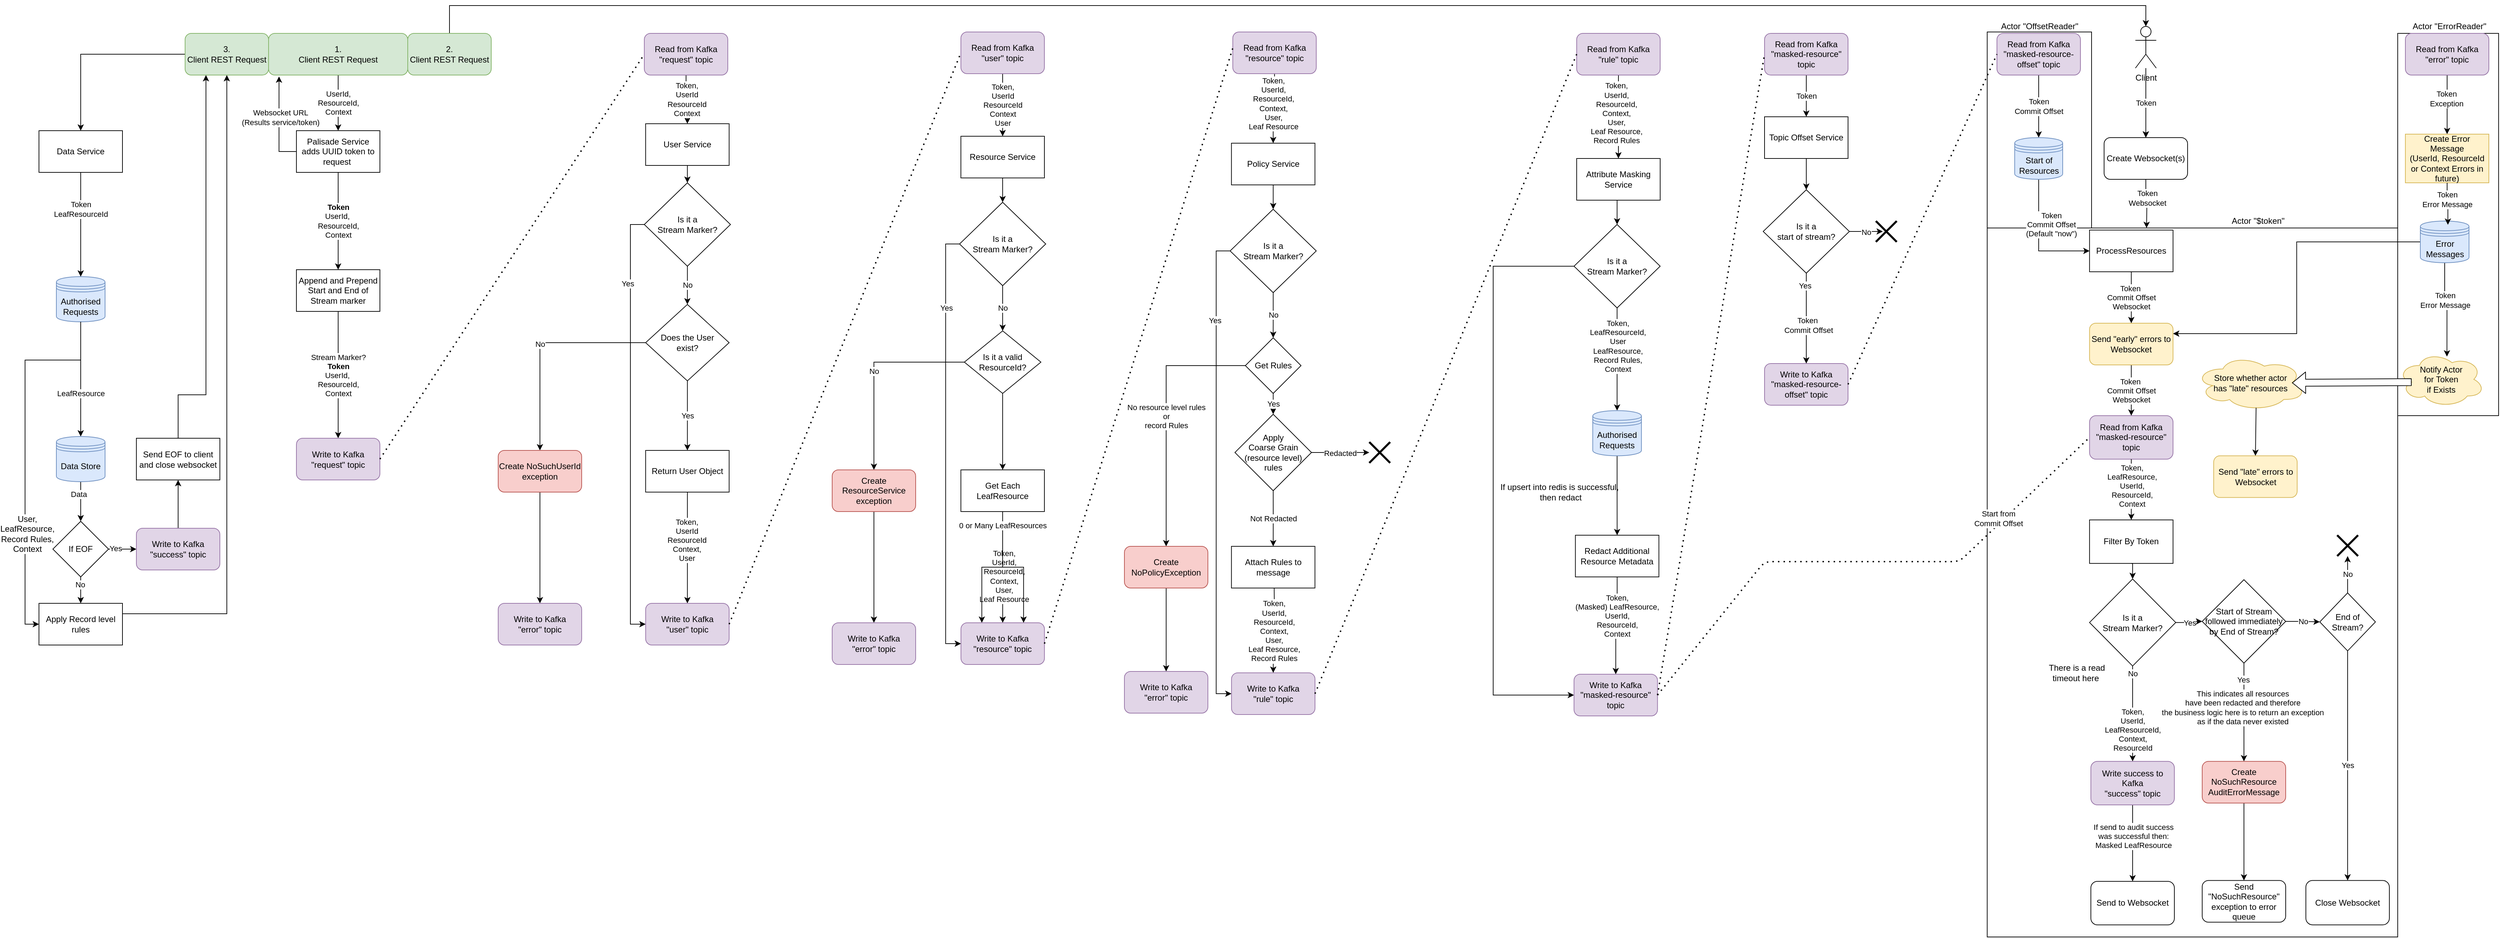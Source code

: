 <mxfile version="14.9.2" type="device"><diagram id="c2RCb2Oaf2xo_irvAKre" name="Page-1"><mxGraphModel dx="4062" dy="1065" grid="1" gridSize="10" guides="1" tooltips="1" connect="1" arrows="1" fold="1" page="0" pageScale="1" pageWidth="827" pageHeight="1169" math="0" shadow="0"><root><mxCell id="0"/><mxCell id="1" parent="0"/><mxCell id="m4TVbBeVSJsGZxSSa4m9-1" value="" style="rounded=0;whiteSpace=wrap;html=1;fillColor=none;" parent="1" vertex="1"><mxGeometry x="960" y="358" width="150" height="282" as="geometry"/></mxCell><mxCell id="m4TVbBeVSJsGZxSSa4m9-2" value="" style="rounded=0;whiteSpace=wrap;html=1;fillColor=none;" parent="1" vertex="1"><mxGeometry x="1550" y="360" width="145" height="550" as="geometry"/></mxCell><mxCell id="m4TVbBeVSJsGZxSSa4m9-3" value="" style="rounded=0;whiteSpace=wrap;html=1;fillColor=none;" parent="1" vertex="1"><mxGeometry x="960" y="640" width="590" height="1020" as="geometry"/></mxCell><mxCell id="m4TVbBeVSJsGZxSSa4m9-4" value="Token,&lt;br&gt;UserId&lt;br&gt;ResourceId&lt;br&gt;Context" style="edgeStyle=orthogonalEdgeStyle;rounded=0;orthogonalLoop=1;jettySize=auto;html=1;" parent="1" source="m4TVbBeVSJsGZxSSa4m9-26" target="m4TVbBeVSJsGZxSSa4m9-6" edge="1"><mxGeometry relative="1" as="geometry"><mxPoint x="-910" y="455" as="sourcePoint"/></mxGeometry></mxCell><mxCell id="m4TVbBeVSJsGZxSSa4m9-5" value="No" style="edgeStyle=orthogonalEdgeStyle;rounded=0;orthogonalLoop=1;jettySize=auto;html=1;entryX=0.5;entryY=0;entryDx=0;entryDy=0;" parent="1" source="m4TVbBeVSJsGZxSSa4m9-106" target="m4TVbBeVSJsGZxSSa4m9-9" edge="1"><mxGeometry relative="1" as="geometry"/></mxCell><mxCell id="m4TVbBeVSJsGZxSSa4m9-6" value="User Service" style="whiteSpace=wrap;html=1;rounded=0;" parent="1" vertex="1"><mxGeometry x="-968.09" y="490" width="120" height="60" as="geometry"/></mxCell><mxCell id="m4TVbBeVSJsGZxSSa4m9-7" value="Yes" style="edgeStyle=orthogonalEdgeStyle;rounded=0;orthogonalLoop=1;jettySize=auto;html=1;exitX=0.5;exitY=1;exitDx=0;exitDy=0;" parent="1" source="m4TVbBeVSJsGZxSSa4m9-9" target="m4TVbBeVSJsGZxSSa4m9-12" edge="1"><mxGeometry relative="1" as="geometry"><mxPoint x="-910" y="1055" as="targetPoint"/></mxGeometry></mxCell><mxCell id="m4TVbBeVSJsGZxSSa4m9-8" value="No" style="edgeStyle=orthogonalEdgeStyle;rounded=0;orthogonalLoop=1;jettySize=auto;html=1;" parent="1" source="m4TVbBeVSJsGZxSSa4m9-9" target="m4TVbBeVSJsGZxSSa4m9-14" edge="1"><mxGeometry relative="1" as="geometry"><mxPoint x="-770" y="950" as="targetPoint"/></mxGeometry></mxCell><mxCell id="m4TVbBeVSJsGZxSSa4m9-9" value="Does the User &lt;br&gt;exist?" style="rhombus;whiteSpace=wrap;html=1;" parent="1" vertex="1"><mxGeometry x="-968.09" y="750" width="120" height="110" as="geometry"/></mxCell><mxCell id="m4TVbBeVSJsGZxSSa4m9-10" value="" style="edgeStyle=orthogonalEdgeStyle;rounded=0;orthogonalLoop=1;jettySize=auto;html=1;entryX=0.5;entryY=0;entryDx=0;entryDy=0;" parent="1" source="m4TVbBeVSJsGZxSSa4m9-12" target="m4TVbBeVSJsGZxSSa4m9-17" edge="1"><mxGeometry relative="1" as="geometry"><mxPoint x="-910" y="1195" as="targetPoint"/></mxGeometry></mxCell><mxCell id="m4TVbBeVSJsGZxSSa4m9-11" value="Token,&lt;br&gt;UserId&lt;br&gt;ResourceId&lt;br&gt;Context,&lt;br&gt;User" style="edgeLabel;html=1;align=center;verticalAlign=middle;resizable=0;points=[];" parent="m4TVbBeVSJsGZxSSa4m9-10" vertex="1" connectable="0"><mxGeometry x="-0.138" y="-1" relative="1" as="geometry"><mxPoint as="offset"/></mxGeometry></mxCell><mxCell id="m4TVbBeVSJsGZxSSa4m9-12" value="Return User Object" style="rounded=0;whiteSpace=wrap;html=1;" parent="1" vertex="1"><mxGeometry x="-968.09" y="960" width="120" height="60" as="geometry"/></mxCell><mxCell id="m4TVbBeVSJsGZxSSa4m9-13" value="" style="edgeStyle=orthogonalEdgeStyle;rounded=0;orthogonalLoop=1;jettySize=auto;html=1;entryX=0.5;entryY=0;entryDx=0;entryDy=0;" parent="1" source="m4TVbBeVSJsGZxSSa4m9-14" target="m4TVbBeVSJsGZxSSa4m9-18" edge="1"><mxGeometry relative="1" as="geometry"><mxPoint x="-710" y="1055" as="targetPoint"/></mxGeometry></mxCell><mxCell id="m4TVbBeVSJsGZxSSa4m9-14" value="Create NoSuchUserId exception" style="rounded=1;whiteSpace=wrap;html=1;fillColor=#f8cecc;strokeColor=#b85450;" parent="1" vertex="1"><mxGeometry x="-1180" y="960" width="120" height="60" as="geometry"/></mxCell><mxCell id="m4TVbBeVSJsGZxSSa4m9-15" style="edgeStyle=orthogonalEdgeStyle;rounded=0;orthogonalLoop=1;jettySize=auto;html=1;exitX=0.5;exitY=1;exitDx=0;exitDy=0;entryX=0.5;entryY=0;entryDx=0;entryDy=0;" parent="1" source="m4TVbBeVSJsGZxSSa4m9-16" target="m4TVbBeVSJsGZxSSa4m9-54" edge="1"><mxGeometry relative="1" as="geometry"><mxPoint x="-60.827" y="668" as="targetPoint"/></mxGeometry></mxCell><mxCell id="m4TVbBeVSJsGZxSSa4m9-16" value="Policy Service" style="rounded=0;whiteSpace=wrap;html=1;" parent="1" vertex="1"><mxGeometry x="-126.16" y="518" width="120" height="60" as="geometry"/></mxCell><mxCell id="m4TVbBeVSJsGZxSSa4m9-17" value="Write to Kafka&lt;br&gt;&quot;user&quot; topic" style="rounded=1;whiteSpace=wrap;html=1;fillColor=#e1d5e7;strokeColor=#9673a6;" parent="1" vertex="1"><mxGeometry x="-968.08" y="1180" width="120" height="60" as="geometry"/></mxCell><mxCell id="m4TVbBeVSJsGZxSSa4m9-18" value="&lt;div&gt;&lt;span&gt;Write to Kafka&lt;/span&gt;&lt;/div&gt;&lt;div&gt;&lt;span&gt;&quot;error&quot; topic&lt;br&gt;&lt;/span&gt;&lt;/div&gt;" style="rounded=1;whiteSpace=wrap;html=1;fillColor=#e1d5e7;strokeColor=#9673a6;" parent="1" vertex="1"><mxGeometry x="-1180" y="1180" width="120" height="60" as="geometry"/></mxCell><mxCell id="m4TVbBeVSJsGZxSSa4m9-19" value="UserId, &lt;br&gt;ResourceId,&lt;br&gt;Context" style="edgeStyle=orthogonalEdgeStyle;rounded=0;orthogonalLoop=1;jettySize=auto;html=1;exitX=0.5;exitY=1;exitDx=0;exitDy=0;" parent="1" source="m4TVbBeVSJsGZxSSa4m9-21" target="m4TVbBeVSJsGZxSSa4m9-25" edge="1"><mxGeometry relative="1" as="geometry"><mxPoint x="-1410" y="530" as="targetPoint"/></mxGeometry></mxCell><mxCell id="m4TVbBeVSJsGZxSSa4m9-20" style="edgeStyle=orthogonalEdgeStyle;rounded=0;orthogonalLoop=1;jettySize=auto;html=1;exitX=0.5;exitY=0;exitDx=0;exitDy=0;entryX=0.5;entryY=0;entryDx=0;entryDy=0;entryPerimeter=0;" parent="1" source="m4TVbBeVSJsGZxSSa4m9-174" target="m4TVbBeVSJsGZxSSa4m9-156" edge="1"><mxGeometry relative="1" as="geometry"><Array as="points"><mxPoint x="-1250" y="320"/><mxPoint x="1188" y="320"/></Array></mxGeometry></mxCell><mxCell id="m4TVbBeVSJsGZxSSa4m9-21" value="1.&lt;br&gt;Client REST Request" style="rounded=1;whiteSpace=wrap;html=1;fillColor=#d5e8d4;strokeColor=#82b366;" parent="1" vertex="1"><mxGeometry x="-1510" y="360" width="200" height="60" as="geometry"/></mxCell><mxCell id="m4TVbBeVSJsGZxSSa4m9-22" value="&lt;span style=&quot;color: rgb(0 , 0 , 0) ; font-family: &amp;#34;helvetica&amp;#34; ; font-size: 11px ; font-style: normal ; letter-spacing: normal ; text-align: center ; text-indent: 0px ; text-transform: none ; word-spacing: 0px&quot;&gt;Stream Marker?&lt;br&gt;&lt;b&gt;Token&lt;/b&gt;&lt;/span&gt;&lt;br style=&quot;color: rgb(0 , 0 , 0) ; font-family: &amp;#34;helvetica&amp;#34; ; font-size: 11px ; font-style: normal ; font-weight: 400 ; letter-spacing: normal ; text-align: center ; text-indent: 0px ; text-transform: none ; word-spacing: 0px&quot;&gt;&lt;span style=&quot;color: rgb(0 , 0 , 0) ; font-size: 11px ; font-style: normal ; font-weight: 400 ; letter-spacing: normal ; text-align: center ; text-indent: 0px ; text-transform: none ; word-spacing: 0px ; background-color: rgb(255 , 255 , 255) ; font-family: &amp;#34;helvetica&amp;#34; ; display: inline ; float: none&quot;&gt;UserId,&lt;span&gt;&amp;nbsp;&lt;/span&gt;&lt;/span&gt;&lt;br style=&quot;color: rgb(0 , 0 , 0) ; font-size: 11px ; font-style: normal ; font-weight: 400 ; letter-spacing: normal ; text-align: center ; text-indent: 0px ; text-transform: none ; word-spacing: 0px ; font-family: &amp;#34;helvetica&amp;#34;&quot;&gt;&lt;span style=&quot;color: rgb(0 , 0 , 0) ; font-size: 11px ; font-style: normal ; font-weight: 400 ; letter-spacing: normal ; text-align: center ; text-indent: 0px ; text-transform: none ; word-spacing: 0px ; background-color: rgb(255 , 255 , 255) ; font-family: &amp;#34;helvetica&amp;#34; ; display: inline ; float: none&quot;&gt;ResourceId,&lt;/span&gt;&lt;br style=&quot;color: rgb(0 , 0 , 0) ; font-size: 11px ; font-style: normal ; font-weight: 400 ; letter-spacing: normal ; text-align: center ; text-indent: 0px ; text-transform: none ; word-spacing: 0px ; font-family: &amp;#34;helvetica&amp;#34;&quot;&gt;&lt;span style=&quot;color: rgb(0 , 0 , 0) ; font-size: 11px ; font-style: normal ; font-weight: 400 ; letter-spacing: normal ; text-align: center ; text-indent: 0px ; text-transform: none ; word-spacing: 0px ; background-color: rgb(255 , 255 , 255) ; font-family: &amp;#34;helvetica&amp;#34; ; display: inline ; float: none&quot;&gt;Context&lt;/span&gt;" style="edgeStyle=orthogonalEdgeStyle;rounded=0;orthogonalLoop=1;jettySize=auto;html=1;exitX=0.5;exitY=1;exitDx=0;exitDy=0;entryX=0.5;entryY=0;entryDx=0;entryDy=0;" parent="1" source="m4TVbBeVSJsGZxSSa4m9-102" target="m4TVbBeVSJsGZxSSa4m9-27" edge="1"><mxGeometry relative="1" as="geometry"/></mxCell><mxCell id="m4TVbBeVSJsGZxSSa4m9-23" style="edgeStyle=orthogonalEdgeStyle;rounded=0;orthogonalLoop=1;jettySize=auto;html=1;exitX=0;exitY=0.5;exitDx=0;exitDy=0;entryX=0.075;entryY=1.033;entryDx=0;entryDy=0;entryPerimeter=0;" parent="1" source="m4TVbBeVSJsGZxSSa4m9-25" target="m4TVbBeVSJsGZxSSa4m9-21" edge="1"><mxGeometry relative="1" as="geometry"/></mxCell><mxCell id="m4TVbBeVSJsGZxSSa4m9-24" value="Websocket URL&lt;br&gt;(Results service/token)" style="edgeLabel;html=1;align=center;verticalAlign=middle;resizable=0;points=[];" parent="m4TVbBeVSJsGZxSSa4m9-23" vertex="1" connectable="0"><mxGeometry x="0.037" y="-2" relative="1" as="geometry"><mxPoint y="-5" as="offset"/></mxGeometry></mxCell><mxCell id="m4TVbBeVSJsGZxSSa4m9-25" value="Palisade Service adds UUID token to request&amp;nbsp;" style="rounded=0;whiteSpace=wrap;html=1;" parent="1" vertex="1"><mxGeometry x="-1470" y="500" width="120" height="60" as="geometry"/></mxCell><mxCell id="m4TVbBeVSJsGZxSSa4m9-26" value="&lt;div&gt;Read from Kafka&lt;/div&gt;&lt;div&gt;&quot;request&quot; topic&lt;br&gt;&lt;/div&gt;" style="rounded=1;whiteSpace=wrap;html=1;fillColor=#e1d5e7;strokeColor=#9673a6;" parent="1" vertex="1"><mxGeometry x="-970" y="360" width="120" height="60" as="geometry"/></mxCell><mxCell id="m4TVbBeVSJsGZxSSa4m9-27" value="&lt;div&gt;Write to Kafka&lt;/div&gt;&lt;div&gt;&quot;request&quot; topic&lt;br&gt;&lt;/div&gt;" style="rounded=1;whiteSpace=wrap;html=1;fillColor=#e1d5e7;strokeColor=#9673a6;" parent="1" vertex="1"><mxGeometry x="-1470" y="942.5" width="120" height="60" as="geometry"/></mxCell><mxCell id="m4TVbBeVSJsGZxSSa4m9-28" value="" style="endArrow=none;dashed=1;html=1;dashPattern=1 3;strokeWidth=2;exitX=1;exitY=0.5;exitDx=0;exitDy=0;entryX=0;entryY=0.5;entryDx=0;entryDy=0;" parent="1" source="m4TVbBeVSJsGZxSSa4m9-27" target="m4TVbBeVSJsGZxSSa4m9-26" edge="1"><mxGeometry width="50" height="50" relative="1" as="geometry"><mxPoint x="-370" y="250" as="sourcePoint"/><mxPoint x="-320" y="200" as="targetPoint"/></mxGeometry></mxCell><mxCell id="m4TVbBeVSJsGZxSSa4m9-29" style="edgeStyle=orthogonalEdgeStyle;rounded=0;orthogonalLoop=1;jettySize=auto;html=1;exitX=0.5;exitY=1;exitDx=0;exitDy=0;entryX=0.5;entryY=0;entryDx=0;entryDy=0;" parent="1" source="m4TVbBeVSJsGZxSSa4m9-30" target="m4TVbBeVSJsGZxSSa4m9-101" edge="1"><mxGeometry relative="1" as="geometry"/></mxCell><mxCell id="m4TVbBeVSJsGZxSSa4m9-30" value="Resource Service" style="rounded=0;whiteSpace=wrap;html=1;" parent="1" vertex="1"><mxGeometry x="-515" y="508" width="120" height="60" as="geometry"/></mxCell><mxCell id="m4TVbBeVSJsGZxSSa4m9-31" style="edgeStyle=orthogonalEdgeStyle;rounded=0;orthogonalLoop=1;jettySize=auto;html=1;" parent="1" source="m4TVbBeVSJsGZxSSa4m9-33" target="m4TVbBeVSJsGZxSSa4m9-41" edge="1"><mxGeometry relative="1" as="geometry"><mxPoint x="-465" y="1118" as="targetPoint"/></mxGeometry></mxCell><mxCell id="m4TVbBeVSJsGZxSSa4m9-32" value="No" style="edgeStyle=orthogonalEdgeStyle;rounded=0;orthogonalLoop=1;jettySize=auto;html=1;exitX=0;exitY=0.5;exitDx=0;exitDy=0;" parent="1" source="m4TVbBeVSJsGZxSSa4m9-33" target="m4TVbBeVSJsGZxSSa4m9-35" edge="1"><mxGeometry relative="1" as="geometry"/></mxCell><mxCell id="m4TVbBeVSJsGZxSSa4m9-33" value="Is it a valid ResourceId?" style="rhombus;whiteSpace=wrap;html=1;" parent="1" vertex="1"><mxGeometry x="-510" y="788" width="110" height="90" as="geometry"/></mxCell><mxCell id="m4TVbBeVSJsGZxSSa4m9-34" style="edgeStyle=orthogonalEdgeStyle;rounded=0;orthogonalLoop=1;jettySize=auto;html=1;exitX=0.5;exitY=1;exitDx=0;exitDy=0;entryX=0.5;entryY=0;entryDx=0;entryDy=0;" parent="1" source="m4TVbBeVSJsGZxSSa4m9-35" target="m4TVbBeVSJsGZxSSa4m9-42" edge="1"><mxGeometry relative="1" as="geometry"><mxPoint x="-720" y="1108" as="targetPoint"/></mxGeometry></mxCell><mxCell id="m4TVbBeVSJsGZxSSa4m9-35" value="Create ResourceService exception" style="rounded=1;whiteSpace=wrap;html=1;fillColor=#f8cecc;strokeColor=#b85450;" parent="1" vertex="1"><mxGeometry x="-700" y="988" width="120" height="60" as="geometry"/></mxCell><mxCell id="m4TVbBeVSJsGZxSSa4m9-36" style="edgeStyle=orthogonalEdgeStyle;rounded=0;orthogonalLoop=1;jettySize=auto;html=1;exitX=0.5;exitY=1;exitDx=0;exitDy=0;entryX=0.5;entryY=0;entryDx=0;entryDy=0;" parent="1" source="m4TVbBeVSJsGZxSSa4m9-41" target="m4TVbBeVSJsGZxSSa4m9-46" edge="1"><mxGeometry relative="1" as="geometry"/></mxCell><mxCell id="m4TVbBeVSJsGZxSSa4m9-37" value="Token,&lt;br&gt;UserId,&lt;br&gt;ResourceId,&lt;br&gt;Context,&lt;br&gt;User,&lt;br&gt;Leaf Resource" style="edgeLabel;html=1;align=center;verticalAlign=middle;resizable=0;points=[];" parent="m4TVbBeVSJsGZxSSa4m9-36" vertex="1" connectable="0"><mxGeometry x="0.363" y="2" relative="1" as="geometry"><mxPoint y="-16" as="offset"/></mxGeometry></mxCell><mxCell id="m4TVbBeVSJsGZxSSa4m9-38" style="edgeStyle=orthogonalEdgeStyle;rounded=0;orthogonalLoop=1;jettySize=auto;html=1;exitX=0.5;exitY=1;exitDx=0;exitDy=0;entryX=0.25;entryY=0;entryDx=0;entryDy=0;" parent="1" source="m4TVbBeVSJsGZxSSa4m9-41" target="m4TVbBeVSJsGZxSSa4m9-46" edge="1"><mxGeometry relative="1" as="geometry"/></mxCell><mxCell id="m4TVbBeVSJsGZxSSa4m9-39" style="edgeStyle=orthogonalEdgeStyle;rounded=0;orthogonalLoop=1;jettySize=auto;html=1;exitX=0.5;exitY=1;exitDx=0;exitDy=0;entryX=0.75;entryY=0;entryDx=0;entryDy=0;" parent="1" source="m4TVbBeVSJsGZxSSa4m9-41" target="m4TVbBeVSJsGZxSSa4m9-46" edge="1"><mxGeometry relative="1" as="geometry"/></mxCell><mxCell id="m4TVbBeVSJsGZxSSa4m9-40" value="0 or Many LeafResources" style="edgeLabel;html=1;align=center;verticalAlign=middle;resizable=0;points=[];" parent="m4TVbBeVSJsGZxSSa4m9-39" vertex="1" connectable="0"><mxGeometry x="-0.432" y="1" relative="1" as="geometry"><mxPoint x="-1" y="-34" as="offset"/></mxGeometry></mxCell><mxCell id="m4TVbBeVSJsGZxSSa4m9-41" value="Get Each LeafResource" style="rounded=0;whiteSpace=wrap;html=1;" parent="1" vertex="1"><mxGeometry x="-515" y="988" width="120" height="60" as="geometry"/></mxCell><mxCell id="m4TVbBeVSJsGZxSSa4m9-42" value="&lt;div&gt;&lt;span&gt;Write to Kafka&lt;/span&gt;&lt;/div&gt;&lt;div&gt;&lt;span&gt;&quot;error&quot; topic&lt;br&gt;&lt;/span&gt;&lt;/div&gt;" style="rounded=1;whiteSpace=wrap;html=1;fillColor=#e1d5e7;strokeColor=#9673a6;" parent="1" vertex="1"><mxGeometry x="-700" y="1208" width="120" height="60" as="geometry"/></mxCell><mxCell id="m4TVbBeVSJsGZxSSa4m9-43" value="Token,&lt;br&gt;UserId&lt;br&gt;ResourceId&lt;br&gt;Context&lt;br&gt;User" style="edgeStyle=orthogonalEdgeStyle;rounded=0;orthogonalLoop=1;jettySize=auto;html=1;exitX=0.5;exitY=1;exitDx=0;exitDy=0;entryX=0.5;entryY=0;entryDx=0;entryDy=0;" parent="1" source="m4TVbBeVSJsGZxSSa4m9-44" target="m4TVbBeVSJsGZxSSa4m9-30" edge="1"><mxGeometry relative="1" as="geometry"/></mxCell><mxCell id="m4TVbBeVSJsGZxSSa4m9-44" value="&lt;div&gt;Read from Kafka&lt;/div&gt;&lt;div&gt;&quot;user&quot; topic&lt;br&gt;&lt;/div&gt;" style="rounded=1;whiteSpace=wrap;html=1;fillColor=#e1d5e7;strokeColor=#9673a6;" parent="1" vertex="1"><mxGeometry x="-515" y="358" width="120" height="60" as="geometry"/></mxCell><mxCell id="m4TVbBeVSJsGZxSSa4m9-45" value="" style="endArrow=none;dashed=1;html=1;dashPattern=1 3;strokeWidth=2;exitX=1;exitY=0.5;exitDx=0;exitDy=0;entryX=0;entryY=0.5;entryDx=0;entryDy=0;" parent="1" source="m4TVbBeVSJsGZxSSa4m9-17" target="m4TVbBeVSJsGZxSSa4m9-44" edge="1"><mxGeometry width="50" height="50" relative="1" as="geometry"><mxPoint x="-610" y="890" as="sourcePoint"/><mxPoint x="-560" y="840" as="targetPoint"/></mxGeometry></mxCell><mxCell id="m4TVbBeVSJsGZxSSa4m9-46" value="&lt;div&gt;Write to Kafka&lt;/div&gt;&lt;div&gt;&quot;resource&quot; topic&lt;br&gt;&lt;/div&gt;" style="rounded=1;whiteSpace=wrap;html=1;fillColor=#e1d5e7;strokeColor=#9673a6;" parent="1" vertex="1"><mxGeometry x="-514.91" y="1208" width="120" height="60" as="geometry"/></mxCell><mxCell id="m4TVbBeVSJsGZxSSa4m9-47" style="edgeStyle=orthogonalEdgeStyle;rounded=0;orthogonalLoop=1;jettySize=auto;html=1;exitX=0.5;exitY=1;exitDx=0;exitDy=0;entryX=0.5;entryY=0;entryDx=0;entryDy=0;" parent="1" source="m4TVbBeVSJsGZxSSa4m9-48" target="m4TVbBeVSJsGZxSSa4m9-16" edge="1"><mxGeometry relative="1" as="geometry"/></mxCell><mxCell id="m4TVbBeVSJsGZxSSa4m9-48" value="Read from Kafka&lt;br&gt;&lt;div&gt;&quot;resource&quot; topic&lt;/div&gt;" style="rounded=1;whiteSpace=wrap;html=1;fillColor=#e1d5e7;strokeColor=#9673a6;" parent="1" vertex="1"><mxGeometry x="-124.25" y="358" width="120" height="60" as="geometry"/></mxCell><mxCell id="m4TVbBeVSJsGZxSSa4m9-49" value="" style="endArrow=none;dashed=1;html=1;dashPattern=1 3;strokeWidth=2;exitX=1;exitY=0.5;exitDx=0;exitDy=0;entryX=0.001;entryY=0.383;entryDx=0;entryDy=0;entryPerimeter=0;" parent="1" source="m4TVbBeVSJsGZxSSa4m9-46" target="m4TVbBeVSJsGZxSSa4m9-48" edge="1"><mxGeometry width="50" height="50" relative="1" as="geometry"><mxPoint x="-310" y="1310" as="sourcePoint"/><mxPoint x="95" y="750" as="targetPoint"/></mxGeometry></mxCell><mxCell id="m4TVbBeVSJsGZxSSa4m9-50" value="Not Redacted" style="edgeStyle=orthogonalEdgeStyle;rounded=0;orthogonalLoop=1;jettySize=auto;html=1;exitX=0.5;exitY=1;exitDx=0;exitDy=0;entryX=0.5;entryY=0;entryDx=0;entryDy=0;" parent="1" source="m4TVbBeVSJsGZxSSa4m9-57" target="m4TVbBeVSJsGZxSSa4m9-60" edge="1"><mxGeometry relative="1" as="geometry"><mxPoint x="-66.15" y="973" as="sourcePoint"/><mxPoint x="-65.98" y="1078" as="targetPoint"/></mxGeometry></mxCell><mxCell id="m4TVbBeVSJsGZxSSa4m9-51" value="No" style="edgeStyle=orthogonalEdgeStyle;rounded=0;orthogonalLoop=1;jettySize=auto;html=1;exitX=0.5;exitY=1;exitDx=0;exitDy=0;entryX=0.5;entryY=0;entryDx=0;entryDy=0;" parent="1" source="m4TVbBeVSJsGZxSSa4m9-54" target="m4TVbBeVSJsGZxSSa4m9-63" edge="1"><mxGeometry relative="1" as="geometry"><mxPoint x="-66.165" y="798" as="targetPoint"/></mxGeometry></mxCell><mxCell id="m4TVbBeVSJsGZxSSa4m9-52" style="edgeStyle=orthogonalEdgeStyle;rounded=0;orthogonalLoop=1;jettySize=auto;html=1;exitX=0;exitY=0.5;exitDx=0;exitDy=0;entryX=0;entryY=0.5;entryDx=0;entryDy=0;" parent="1" source="m4TVbBeVSJsGZxSSa4m9-54" target="m4TVbBeVSJsGZxSSa4m9-55" edge="1"><mxGeometry relative="1" as="geometry"/></mxCell><mxCell id="m4TVbBeVSJsGZxSSa4m9-53" value="Yes" style="edgeLabel;html=1;align=center;verticalAlign=middle;resizable=0;points=[];" parent="m4TVbBeVSJsGZxSSa4m9-52" vertex="1" connectable="0"><mxGeometry x="-0.674" y="3" relative="1" as="geometry"><mxPoint x="-4.93" y="9.25" as="offset"/></mxGeometry></mxCell><mxCell id="m4TVbBeVSJsGZxSSa4m9-54" value="Is it a &lt;br&gt;Stream Marker?" style="rhombus;whiteSpace=wrap;html=1;" parent="1" vertex="1"><mxGeometry x="-128.08" y="613" width="123.83" height="120" as="geometry"/></mxCell><mxCell id="m4TVbBeVSJsGZxSSa4m9-55" value="&lt;div&gt;Write to Kafka&lt;/div&gt;&lt;div&gt;&quot;rule&quot; topic&lt;br&gt;&lt;/div&gt;" style="rounded=1;whiteSpace=wrap;html=1;fillColor=#e1d5e7;strokeColor=#9673a6;" parent="1" vertex="1"><mxGeometry x="-126.08" y="1280" width="120" height="60" as="geometry"/></mxCell><mxCell id="m4TVbBeVSJsGZxSSa4m9-56" value="Redacted" style="edgeStyle=orthogonalEdgeStyle;rounded=0;orthogonalLoop=1;jettySize=auto;html=1;exitX=1;exitY=0.5;exitDx=0;exitDy=0;" parent="1" source="m4TVbBeVSJsGZxSSa4m9-57" edge="1"><mxGeometry relative="1" as="geometry"><mxPoint x="71.92" y="963" as="targetPoint"/></mxGeometry></mxCell><mxCell id="m4TVbBeVSJsGZxSSa4m9-57" value="&lt;span&gt;Apply &lt;br&gt;Coarse Grain (resource level) rules&lt;/span&gt;" style="rhombus;whiteSpace=wrap;html=1;" parent="1" vertex="1"><mxGeometry x="-121.15" y="908" width="110" height="110" as="geometry"/></mxCell><mxCell id="m4TVbBeVSJsGZxSSa4m9-58" value="" style="shape=umlDestroy;whiteSpace=wrap;html=1;strokeWidth=3;" parent="1" vertex="1"><mxGeometry x="71.93" y="948" width="30" height="30" as="geometry"/></mxCell><mxCell id="m4TVbBeVSJsGZxSSa4m9-59" value="&lt;span style=&quot;color: rgb(0 , 0 , 0) ; font-family: &amp;#34;helvetica&amp;#34; ; font-size: 11px ; font-style: normal ; font-weight: 400 ; letter-spacing: normal ; text-align: center ; text-indent: 0px ; text-transform: none ; word-spacing: 0px ; background-color: rgb(255 , 255 , 255) ; display: inline ; float: none&quot;&gt;Token,&lt;/span&gt;&lt;br style=&quot;color: rgb(0 , 0 , 0) ; font-family: &amp;#34;helvetica&amp;#34; ; font-size: 11px ; font-style: normal ; font-weight: 400 ; letter-spacing: normal ; text-align: center ; text-indent: 0px ; text-transform: none ; word-spacing: 0px&quot;&gt;&lt;span style=&quot;color: rgb(0 , 0 , 0) ; font-family: &amp;#34;helvetica&amp;#34; ; font-size: 11px ; font-style: normal ; font-weight: 400 ; letter-spacing: normal ; text-align: center ; text-indent: 0px ; text-transform: none ; word-spacing: 0px ; background-color: rgb(255 , 255 , 255) ; display: inline ; float: none&quot;&gt;UserId,&lt;/span&gt;&lt;br style=&quot;color: rgb(0 , 0 , 0) ; font-family: &amp;#34;helvetica&amp;#34; ; font-size: 11px ; font-style: normal ; font-weight: 400 ; letter-spacing: normal ; text-align: center ; text-indent: 0px ; text-transform: none ; word-spacing: 0px&quot;&gt;&lt;span style=&quot;color: rgb(0 , 0 , 0) ; font-family: &amp;#34;helvetica&amp;#34; ; font-size: 11px ; font-style: normal ; font-weight: 400 ; letter-spacing: normal ; text-align: center ; text-indent: 0px ; text-transform: none ; word-spacing: 0px ; background-color: rgb(255 , 255 , 255) ; display: inline ; float: none&quot;&gt;ResourceId,&lt;/span&gt;&lt;br style=&quot;color: rgb(0 , 0 , 0) ; font-family: &amp;#34;helvetica&amp;#34; ; font-size: 11px ; font-style: normal ; font-weight: 400 ; letter-spacing: normal ; text-align: center ; text-indent: 0px ; text-transform: none ; word-spacing: 0px&quot;&gt;&lt;span style=&quot;color: rgb(0 , 0 , 0) ; font-family: &amp;#34;helvetica&amp;#34; ; font-size: 11px ; font-style: normal ; font-weight: 400 ; letter-spacing: normal ; text-align: center ; text-indent: 0px ; text-transform: none ; word-spacing: 0px ; background-color: rgb(255 , 255 , 255) ; display: inline ; float: none&quot;&gt;Context,&lt;/span&gt;&lt;br style=&quot;color: rgb(0 , 0 , 0) ; font-family: &amp;#34;helvetica&amp;#34; ; font-size: 11px ; font-style: normal ; font-weight: 400 ; letter-spacing: normal ; text-align: center ; text-indent: 0px ; text-transform: none ; word-spacing: 0px&quot;&gt;&lt;span style=&quot;color: rgb(0 , 0 , 0) ; font-family: &amp;#34;helvetica&amp;#34; ; font-size: 11px ; font-style: normal ; font-weight: 400 ; letter-spacing: normal ; text-align: center ; text-indent: 0px ; text-transform: none ; word-spacing: 0px ; background-color: rgb(255 , 255 , 255) ; display: inline ; float: none&quot;&gt;User,&lt;/span&gt;&lt;br style=&quot;color: rgb(0 , 0 , 0) ; font-family: &amp;#34;helvetica&amp;#34; ; font-size: 11px ; font-style: normal ; font-weight: 400 ; letter-spacing: normal ; text-align: center ; text-indent: 0px ; text-transform: none ; word-spacing: 0px&quot;&gt;&lt;span style=&quot;color: rgb(0 , 0 , 0) ; font-family: &amp;#34;helvetica&amp;#34; ; font-size: 11px ; font-style: normal ; font-weight: 400 ; letter-spacing: normal ; text-align: center ; text-indent: 0px ; text-transform: none ; word-spacing: 0px ; background-color: rgb(255 , 255 , 255) ; display: inline ; float: none&quot;&gt;Leaf Resource,&lt;br&gt;&lt;/span&gt;Record Rules" style="edgeStyle=orthogonalEdgeStyle;rounded=0;orthogonalLoop=1;jettySize=auto;html=1;exitX=0.5;exitY=1;exitDx=0;exitDy=0;entryX=0.5;entryY=0;entryDx=0;entryDy=0;" parent="1" target="m4TVbBeVSJsGZxSSa4m9-55" edge="1"><mxGeometry relative="1" as="geometry"><mxPoint x="-64.75" y="1158" as="sourcePoint"/><mxPoint x="-64.75" y="1278" as="targetPoint"/></mxGeometry></mxCell><mxCell id="m4TVbBeVSJsGZxSSa4m9-60" value="Attach Rules to message" style="rounded=0;whiteSpace=wrap;html=1;" parent="1" vertex="1"><mxGeometry x="-126.16" y="1098" width="120" height="60" as="geometry"/></mxCell><mxCell id="m4TVbBeVSJsGZxSSa4m9-61" value="No&amp;nbsp;resource level rules&lt;br&gt;or&lt;br&gt;record Rules" style="edgeStyle=orthogonalEdgeStyle;rounded=0;orthogonalLoop=1;jettySize=auto;html=1;exitX=0;exitY=0.5;exitDx=0;exitDy=0;entryX=0.5;entryY=0;entryDx=0;entryDy=0;" parent="1" source="m4TVbBeVSJsGZxSSa4m9-63" target="m4TVbBeVSJsGZxSSa4m9-65" edge="1"><mxGeometry relative="1" as="geometry"/></mxCell><mxCell id="m4TVbBeVSJsGZxSSa4m9-62" value="Yes" style="edgeStyle=orthogonalEdgeStyle;rounded=0;orthogonalLoop=1;jettySize=auto;html=1;exitX=0.5;exitY=1;exitDx=0;exitDy=0;entryX=0.5;entryY=0;entryDx=0;entryDy=0;" parent="1" source="m4TVbBeVSJsGZxSSa4m9-63" target="m4TVbBeVSJsGZxSSa4m9-57" edge="1"><mxGeometry relative="1" as="geometry"/></mxCell><mxCell id="m4TVbBeVSJsGZxSSa4m9-63" value="Get Rules" style="rhombus;whiteSpace=wrap;html=1;" parent="1" vertex="1"><mxGeometry x="-106.17" y="798" width="80" height="80" as="geometry"/></mxCell><mxCell id="m4TVbBeVSJsGZxSSa4m9-64" value="" style="edgeStyle=orthogonalEdgeStyle;rounded=0;orthogonalLoop=1;jettySize=auto;html=1;entryX=0.5;entryY=0;entryDx=0;entryDy=0;" parent="1" source="m4TVbBeVSJsGZxSSa4m9-65" target="m4TVbBeVSJsGZxSSa4m9-66" edge="1"><mxGeometry relative="1" as="geometry"><mxPoint x="150.01" y="968" as="targetPoint"/></mxGeometry></mxCell><mxCell id="m4TVbBeVSJsGZxSSa4m9-65" value="Create NoPolicyException" style="rounded=1;whiteSpace=wrap;html=1;fillColor=#f8cecc;strokeColor=#b85450;" parent="1" vertex="1"><mxGeometry x="-280" y="1098" width="120" height="60" as="geometry"/></mxCell><mxCell id="m4TVbBeVSJsGZxSSa4m9-66" value="&lt;div&gt;&lt;span&gt;Write to Kafka&lt;/span&gt;&lt;/div&gt;&lt;div&gt;&lt;span&gt;&quot;error&quot; topic&lt;br&gt;&lt;/span&gt;&lt;/div&gt;&lt;div&gt;&lt;span&gt;&lt;/span&gt;&lt;/div&gt;" style="rounded=1;whiteSpace=wrap;html=1;fillColor=#e1d5e7;strokeColor=#9673a6;" parent="1" vertex="1"><mxGeometry x="-280" y="1278" width="120" height="60" as="geometry"/></mxCell><mxCell id="m4TVbBeVSJsGZxSSa4m9-67" style="edgeStyle=orthogonalEdgeStyle;rounded=0;orthogonalLoop=1;jettySize=auto;html=1;exitX=0.5;exitY=1;exitDx=0;exitDy=0;entryX=0.5;entryY=0;entryDx=0;entryDy=0;" parent="1" source="m4TVbBeVSJsGZxSSa4m9-68" target="m4TVbBeVSJsGZxSSa4m9-79" edge="1"><mxGeometry relative="1" as="geometry"/></mxCell><mxCell id="m4TVbBeVSJsGZxSSa4m9-68" value="Attribute Masking Service" style="rounded=0;whiteSpace=wrap;html=1;" parent="1" vertex="1"><mxGeometry x="370.0" y="540" width="120" height="60" as="geometry"/></mxCell><mxCell id="m4TVbBeVSJsGZxSSa4m9-69" style="edgeStyle=orthogonalEdgeStyle;rounded=0;orthogonalLoop=1;jettySize=auto;html=1;exitX=0.5;exitY=1;exitDx=0;exitDy=0;entryX=0.5;entryY=0;entryDx=0;entryDy=0;" parent="1" source="m4TVbBeVSJsGZxSSa4m9-71" target="m4TVbBeVSJsGZxSSa4m9-68" edge="1"><mxGeometry relative="1" as="geometry"/></mxCell><mxCell id="m4TVbBeVSJsGZxSSa4m9-70" value="&lt;span style=&quot;font-family: &amp;#34;helvetica&amp;#34;&quot;&gt;Token,&lt;/span&gt;&lt;br style=&quot;font-family: &amp;#34;helvetica&amp;#34;&quot;&gt;&lt;span style=&quot;font-family: &amp;#34;helvetica&amp;#34;&quot;&gt;UserId,&lt;/span&gt;&lt;br style=&quot;font-family: &amp;#34;helvetica&amp;#34;&quot;&gt;&lt;span style=&quot;font-family: &amp;#34;helvetica&amp;#34;&quot;&gt;ResourceId,&lt;/span&gt;&lt;br style=&quot;font-family: &amp;#34;helvetica&amp;#34;&quot;&gt;&lt;span style=&quot;font-family: &amp;#34;helvetica&amp;#34;&quot;&gt;Context,&lt;/span&gt;&lt;br style=&quot;font-family: &amp;#34;helvetica&amp;#34;&quot;&gt;&lt;span style=&quot;font-family: &amp;#34;helvetica&amp;#34;&quot;&gt;User,&lt;/span&gt;&lt;br style=&quot;font-family: &amp;#34;helvetica&amp;#34;&quot;&gt;&lt;span style=&quot;font-family: &amp;#34;helvetica&amp;#34;&quot;&gt;Leaf Resource,&lt;br&gt;Record Rules&lt;br&gt;&lt;/span&gt;" style="edgeLabel;html=1;align=center;verticalAlign=middle;resizable=0;points=[];" parent="m4TVbBeVSJsGZxSSa4m9-69" vertex="1" connectable="0"><mxGeometry x="-0.233" y="-3" relative="1" as="geometry"><mxPoint y="9" as="offset"/></mxGeometry></mxCell><mxCell id="m4TVbBeVSJsGZxSSa4m9-71" value="&lt;div&gt;Read from Kafka&lt;/div&gt;&lt;div&gt;&quot;rule&quot; topic&lt;br&gt;&lt;/div&gt;" style="rounded=1;whiteSpace=wrap;html=1;fillColor=#e1d5e7;strokeColor=#9673a6;" parent="1" vertex="1"><mxGeometry x="370" y="360" width="120" height="60" as="geometry"/></mxCell><mxCell id="m4TVbBeVSJsGZxSSa4m9-72" value="" style="endArrow=none;dashed=1;html=1;dashPattern=1 3;strokeWidth=2;exitX=1;exitY=0.5;exitDx=0;exitDy=0;entryX=0;entryY=0.5;entryDx=0;entryDy=0;" parent="1" source="m4TVbBeVSJsGZxSSa4m9-55" target="m4TVbBeVSJsGZxSSa4m9-71" edge="1"><mxGeometry width="50" height="50" relative="1" as="geometry"><mxPoint x="-70" y="1240" as="sourcePoint"/><mxPoint x="208.95" y="542.98" as="targetPoint"/></mxGeometry></mxCell><mxCell id="m4TVbBeVSJsGZxSSa4m9-73" style="edgeStyle=orthogonalEdgeStyle;rounded=0;orthogonalLoop=1;jettySize=auto;html=1;exitX=0.5;exitY=1;exitDx=0;exitDy=0;" parent="1" source="m4TVbBeVSJsGZxSSa4m9-75" target="m4TVbBeVSJsGZxSSa4m9-121" edge="1"><mxGeometry relative="1" as="geometry"/></mxCell><mxCell id="m4TVbBeVSJsGZxSSa4m9-74" value="LeafResource" style="edgeLabel;html=1;align=center;verticalAlign=middle;resizable=0;points=[];" parent="m4TVbBeVSJsGZxSSa4m9-73" vertex="1" connectable="0"><mxGeometry x="0.251" relative="1" as="geometry"><mxPoint as="offset"/></mxGeometry></mxCell><mxCell id="m4TVbBeVSJsGZxSSa4m9-75" value="Authorised Requests" style="shape=datastore;whiteSpace=wrap;html=1;fillColor=#dae8fc;strokeColor=#6c8ebf;" parent="1" vertex="1"><mxGeometry x="-1815" y="710" width="70" height="65" as="geometry"/></mxCell><mxCell id="m4TVbBeVSJsGZxSSa4m9-76" style="edgeStyle=orthogonalEdgeStyle;rounded=0;orthogonalLoop=1;jettySize=auto;html=1;exitX=0;exitY=0.5;exitDx=0;exitDy=0;entryX=0;entryY=0.5;entryDx=0;entryDy=0;" parent="1" source="m4TVbBeVSJsGZxSSa4m9-79" target="m4TVbBeVSJsGZxSSa4m9-80" edge="1"><mxGeometry relative="1" as="geometry"><Array as="points"><mxPoint x="250" y="695"/><mxPoint x="250" y="1312"/></Array></mxGeometry></mxCell><mxCell id="m4TVbBeVSJsGZxSSa4m9-77" style="edgeStyle=orthogonalEdgeStyle;rounded=0;orthogonalLoop=1;jettySize=auto;html=1;exitX=0.5;exitY=1;exitDx=0;exitDy=0;entryX=0.5;entryY=0;entryDx=0;entryDy=0;" parent="1" source="m4TVbBeVSJsGZxSSa4m9-79" target="m4TVbBeVSJsGZxSSa4m9-116" edge="1"><mxGeometry relative="1" as="geometry"/></mxCell><mxCell id="m4TVbBeVSJsGZxSSa4m9-78" value="Token,&lt;br&gt;LeafResourceId,&lt;br&gt;User&lt;br&gt;LeafResource,&lt;br&gt;Record Rules,&lt;br&gt;Context" style="edgeLabel;html=1;align=center;verticalAlign=middle;resizable=0;points=[];" parent="m4TVbBeVSJsGZxSSa4m9-77" vertex="1" connectable="0"><mxGeometry x="-0.256" y="1" relative="1" as="geometry"><mxPoint as="offset"/></mxGeometry></mxCell><mxCell id="m4TVbBeVSJsGZxSSa4m9-79" value="Is it a &lt;br&gt;Stream Marker?" style="rhombus;whiteSpace=wrap;html=1;" parent="1" vertex="1"><mxGeometry x="366.17" y="635" width="123.83" height="120" as="geometry"/></mxCell><mxCell id="m4TVbBeVSJsGZxSSa4m9-80" value="&lt;div&gt;Write to Kafka&lt;/div&gt;&lt;div&gt;&quot;masked-resource&quot; topic&lt;br&gt;&lt;/div&gt;" style="rounded=1;whiteSpace=wrap;html=1;fillColor=#e1d5e7;strokeColor=#9673a6;" parent="1" vertex="1"><mxGeometry x="366.17" y="1282" width="120" height="60" as="geometry"/></mxCell><mxCell id="m4TVbBeVSJsGZxSSa4m9-81" style="edgeStyle=orthogonalEdgeStyle;rounded=0;orthogonalLoop=1;jettySize=auto;html=1;exitX=0.5;exitY=1;exitDx=0;exitDy=0;entryX=0.5;entryY=0;entryDx=0;entryDy=0;" parent="1" source="m4TVbBeVSJsGZxSSa4m9-83" target="m4TVbBeVSJsGZxSSa4m9-80" edge="1"><mxGeometry relative="1" as="geometry"/></mxCell><mxCell id="m4TVbBeVSJsGZxSSa4m9-82" value="Token,&lt;br&gt;(Masked) LeafResource,&lt;br&gt;UserId,&lt;br&gt;ResourceId,&lt;br&gt;Context" style="edgeLabel;html=1;align=center;verticalAlign=middle;resizable=0;points=[];" parent="m4TVbBeVSJsGZxSSa4m9-81" vertex="1" connectable="0"><mxGeometry x="-0.214" relative="1" as="geometry"><mxPoint as="offset"/></mxGeometry></mxCell><mxCell id="m4TVbBeVSJsGZxSSa4m9-83" value="Redact Additional Resource Metadata" style="rounded=0;whiteSpace=wrap;html=1;" parent="1" vertex="1"><mxGeometry x="368.17" y="1082" width="120" height="60" as="geometry"/></mxCell><mxCell id="m4TVbBeVSJsGZxSSa4m9-84" value="Token" style="edgeStyle=orthogonalEdgeStyle;rounded=0;orthogonalLoop=1;jettySize=auto;html=1;exitX=0.5;exitY=1;exitDx=0;exitDy=0;" parent="1" source="m4TVbBeVSJsGZxSSa4m9-85" target="m4TVbBeVSJsGZxSSa4m9-88" edge="1"><mxGeometry relative="1" as="geometry"/></mxCell><mxCell id="m4TVbBeVSJsGZxSSa4m9-85" value="&lt;div&gt;Read from Kafka&lt;/div&gt;&lt;div&gt;&quot;masked-resource&quot; topic&lt;br&gt;&lt;/div&gt;" style="rounded=1;whiteSpace=wrap;html=1;fillColor=#e1d5e7;strokeColor=#9673a6;" parent="1" vertex="1"><mxGeometry x="640" y="360" width="120" height="60" as="geometry"/></mxCell><mxCell id="m4TVbBeVSJsGZxSSa4m9-86" value="" style="endArrow=none;dashed=1;html=1;dashPattern=1 3;strokeWidth=2;exitX=1;exitY=0.5;exitDx=0;exitDy=0;entryX=0;entryY=0.5;entryDx=0;entryDy=0;" parent="1" source="m4TVbBeVSJsGZxSSa4m9-80" target="m4TVbBeVSJsGZxSSa4m9-85" edge="1"><mxGeometry width="50" height="50" relative="1" as="geometry"><mxPoint x="410.0" y="1050" as="sourcePoint"/><mxPoint x="786.16" y="230" as="targetPoint"/></mxGeometry></mxCell><mxCell id="m4TVbBeVSJsGZxSSa4m9-87" style="edgeStyle=orthogonalEdgeStyle;rounded=0;orthogonalLoop=1;jettySize=auto;html=1;exitX=0.5;exitY=1;exitDx=0;exitDy=0;entryX=0.5;entryY=0;entryDx=0;entryDy=0;" parent="1" source="m4TVbBeVSJsGZxSSa4m9-88" target="m4TVbBeVSJsGZxSSa4m9-90" edge="1"><mxGeometry relative="1" as="geometry"/></mxCell><mxCell id="m4TVbBeVSJsGZxSSa4m9-88" value="Topic Offset Service" style="rounded=0;whiteSpace=wrap;html=1;" parent="1" vertex="1"><mxGeometry x="640" y="480" width="120" height="60" as="geometry"/></mxCell><mxCell id="m4TVbBeVSJsGZxSSa4m9-89" value="No" style="edgeStyle=orthogonalEdgeStyle;rounded=0;orthogonalLoop=1;jettySize=auto;html=1;exitX=1;exitY=0.5;exitDx=0;exitDy=0;entryX=0.333;entryY=0.4;entryDx=0;entryDy=0;entryPerimeter=0;" parent="1" source="m4TVbBeVSJsGZxSSa4m9-90" edge="1"><mxGeometry relative="1" as="geometry"><mxPoint x="809.99" y="645" as="targetPoint"/></mxGeometry></mxCell><mxCell id="m4TVbBeVSJsGZxSSa4m9-90" value="Is it a &lt;br&gt;start of stream?" style="rhombus;whiteSpace=wrap;html=1;" parent="1" vertex="1"><mxGeometry x="638.09" y="585" width="123.83" height="120" as="geometry"/></mxCell><mxCell id="m4TVbBeVSJsGZxSSa4m9-91" value="&lt;div&gt;Write to Kafka&lt;/div&gt;&lt;div&gt;&quot;masked-resource-offset&quot; topic&lt;br&gt;&lt;/div&gt;" style="rounded=1;whiteSpace=wrap;html=1;fillColor=#e1d5e7;strokeColor=#9673a6;" parent="1" vertex="1"><mxGeometry x="640" y="835" width="120" height="60" as="geometry"/></mxCell><mxCell id="m4TVbBeVSJsGZxSSa4m9-92" value="&lt;br&gt;&lt;br&gt;" style="edgeStyle=orthogonalEdgeStyle;rounded=0;orthogonalLoop=1;jettySize=auto;html=1;exitX=0.5;exitY=1;exitDx=0;exitDy=0;" parent="1" source="m4TVbBeVSJsGZxSSa4m9-90" target="m4TVbBeVSJsGZxSSa4m9-91" edge="1"><mxGeometry relative="1" as="geometry"><mxPoint x="700" y="880" as="targetPoint"/><mxPoint x="700" y="840" as="sourcePoint"/></mxGeometry></mxCell><mxCell id="m4TVbBeVSJsGZxSSa4m9-93" value="Yes" style="edgeLabel;html=1;align=center;verticalAlign=middle;resizable=0;points=[];" parent="m4TVbBeVSJsGZxSSa4m9-92" vertex="1" connectable="0"><mxGeometry x="-0.723" y="-2" relative="1" as="geometry"><mxPoint as="offset"/></mxGeometry></mxCell><mxCell id="m4TVbBeVSJsGZxSSa4m9-94" value="Token&amp;nbsp;&lt;br&gt;Commit Offset" style="edgeLabel;html=1;align=center;verticalAlign=middle;resizable=0;points=[];" parent="m4TVbBeVSJsGZxSSa4m9-92" vertex="1" connectable="0"><mxGeometry x="0.154" y="3" relative="1" as="geometry"><mxPoint as="offset"/></mxGeometry></mxCell><mxCell id="m4TVbBeVSJsGZxSSa4m9-95" value="Token&lt;br&gt;Commit Offset" style="edgeStyle=orthogonalEdgeStyle;rounded=0;orthogonalLoop=1;jettySize=auto;html=1;exitX=0.5;exitY=1;exitDx=0;exitDy=0;entryX=0.5;entryY=0;entryDx=0;entryDy=0;" parent="1" source="m4TVbBeVSJsGZxSSa4m9-96" target="m4TVbBeVSJsGZxSSa4m9-164" edge="1"><mxGeometry relative="1" as="geometry"><mxPoint x="1034" y="510" as="targetPoint"/></mxGeometry></mxCell><mxCell id="m4TVbBeVSJsGZxSSa4m9-96" value="&lt;div&gt;Read from Kafka&lt;/div&gt;&lt;div&gt;&quot;masked-resource-offset&quot; topic&lt;br&gt;&lt;/div&gt;" style="rounded=1;whiteSpace=wrap;html=1;fillColor=#e1d5e7;strokeColor=#9673a6;" parent="1" vertex="1"><mxGeometry x="974" y="360" width="120" height="60" as="geometry"/></mxCell><mxCell id="m4TVbBeVSJsGZxSSa4m9-97" value="" style="endArrow=none;dashed=1;html=1;dashPattern=1 3;strokeWidth=2;exitX=1;exitY=0.5;exitDx=0;exitDy=0;entryX=0;entryY=0.5;entryDx=0;entryDy=0;" parent="1" source="m4TVbBeVSJsGZxSSa4m9-91" target="m4TVbBeVSJsGZxSSa4m9-96" edge="1"><mxGeometry width="50" height="50" relative="1" as="geometry"><mxPoint x="590" y="840" as="sourcePoint"/><mxPoint x="640" y="790" as="targetPoint"/></mxGeometry></mxCell><mxCell id="m4TVbBeVSJsGZxSSa4m9-98" value="No" style="edgeStyle=orthogonalEdgeStyle;rounded=0;orthogonalLoop=1;jettySize=auto;html=1;exitX=0.5;exitY=1;exitDx=0;exitDy=0;entryX=0.5;entryY=0;entryDx=0;entryDy=0;" parent="1" source="m4TVbBeVSJsGZxSSa4m9-101" target="m4TVbBeVSJsGZxSSa4m9-33" edge="1"><mxGeometry relative="1" as="geometry"/></mxCell><mxCell id="m4TVbBeVSJsGZxSSa4m9-99" style="edgeStyle=orthogonalEdgeStyle;rounded=0;orthogonalLoop=1;jettySize=auto;html=1;exitX=0;exitY=0.5;exitDx=0;exitDy=0;entryX=0;entryY=0.5;entryDx=0;entryDy=0;" parent="1" source="m4TVbBeVSJsGZxSSa4m9-101" target="m4TVbBeVSJsGZxSSa4m9-46" edge="1"><mxGeometry relative="1" as="geometry"/></mxCell><mxCell id="m4TVbBeVSJsGZxSSa4m9-100" value="Yes" style="edgeLabel;html=1;align=center;verticalAlign=middle;resizable=0;points=[];" parent="m4TVbBeVSJsGZxSSa4m9-99" vertex="1" connectable="0"><mxGeometry x="-0.639" y="1" relative="1" as="geometry"><mxPoint as="offset"/></mxGeometry></mxCell><mxCell id="m4TVbBeVSJsGZxSSa4m9-101" value="Is it a &lt;br&gt;Stream Marker?" style="rhombus;whiteSpace=wrap;html=1;" parent="1" vertex="1"><mxGeometry x="-516.91" y="603" width="123.83" height="120" as="geometry"/></mxCell><mxCell id="m4TVbBeVSJsGZxSSa4m9-102" value="Append and Prepend Start and End of Stream marker" style="rounded=0;whiteSpace=wrap;html=1;" parent="1" vertex="1"><mxGeometry x="-1470" y="700" width="120" height="60" as="geometry"/></mxCell><mxCell id="m4TVbBeVSJsGZxSSa4m9-103" value="&lt;b&gt;Token&lt;/b&gt;&lt;br&gt;&lt;span style=&quot;color: rgb(0 , 0 , 0) ; font-family: &amp;#34;helvetica&amp;#34; ; font-size: 11px ; font-style: normal ; font-weight: 400 ; letter-spacing: normal ; text-align: center ; text-indent: 0px ; text-transform: none ; word-spacing: 0px ; background-color: rgb(255 , 255 , 255) ; display: inline ; float: none&quot;&gt;UserId,&lt;span&gt;&amp;nbsp;&lt;/span&gt;&lt;/span&gt;&lt;br style=&quot;color: rgb(0 , 0 , 0) ; font-family: &amp;#34;helvetica&amp;#34; ; font-size: 11px ; font-style: normal ; font-weight: 400 ; letter-spacing: normal ; text-align: center ; text-indent: 0px ; text-transform: none ; word-spacing: 0px&quot;&gt;&lt;span style=&quot;color: rgb(0 , 0 , 0) ; font-family: &amp;#34;helvetica&amp;#34; ; font-size: 11px ; font-style: normal ; font-weight: 400 ; letter-spacing: normal ; text-align: center ; text-indent: 0px ; text-transform: none ; word-spacing: 0px ; background-color: rgb(255 , 255 , 255) ; display: inline ; float: none&quot;&gt;ResourceId,&lt;/span&gt;&lt;br style=&quot;color: rgb(0 , 0 , 0) ; font-family: &amp;#34;helvetica&amp;#34; ; font-size: 11px ; font-style: normal ; font-weight: 400 ; letter-spacing: normal ; text-align: center ; text-indent: 0px ; text-transform: none ; word-spacing: 0px&quot;&gt;&lt;span style=&quot;color: rgb(0 , 0 , 0) ; font-family: &amp;#34;helvetica&amp;#34; ; font-size: 11px ; font-style: normal ; font-weight: 400 ; letter-spacing: normal ; text-align: center ; text-indent: 0px ; text-transform: none ; word-spacing: 0px ; background-color: rgb(255 , 255 , 255) ; display: inline ; float: none&quot;&gt;Context&lt;/span&gt;" style="edgeStyle=orthogonalEdgeStyle;rounded=0;orthogonalLoop=1;jettySize=auto;html=1;exitX=0.5;exitY=1;exitDx=0;exitDy=0;entryX=0.5;entryY=0;entryDx=0;entryDy=0;" parent="1" source="m4TVbBeVSJsGZxSSa4m9-25" target="m4TVbBeVSJsGZxSSa4m9-102" edge="1"><mxGeometry relative="1" as="geometry"><mxPoint x="-1410" y="560" as="sourcePoint"/><mxPoint x="-1410" y="765" as="targetPoint"/></mxGeometry></mxCell><mxCell id="m4TVbBeVSJsGZxSSa4m9-104" style="edgeStyle=orthogonalEdgeStyle;rounded=0;orthogonalLoop=1;jettySize=auto;html=1;exitX=0;exitY=0.5;exitDx=0;exitDy=0;entryX=0;entryY=0.5;entryDx=0;entryDy=0;" parent="1" source="m4TVbBeVSJsGZxSSa4m9-106" target="m4TVbBeVSJsGZxSSa4m9-17" edge="1"><mxGeometry relative="1" as="geometry"/></mxCell><mxCell id="m4TVbBeVSJsGZxSSa4m9-105" value="Yes" style="edgeLabel;html=1;align=center;verticalAlign=middle;resizable=0;points=[];" parent="m4TVbBeVSJsGZxSSa4m9-104" vertex="1" connectable="0"><mxGeometry x="-0.661" y="-4" relative="1" as="geometry"><mxPoint as="offset"/></mxGeometry></mxCell><mxCell id="m4TVbBeVSJsGZxSSa4m9-106" value="Is it a &lt;br&gt;Stream Marker?" style="rhombus;whiteSpace=wrap;html=1;" parent="1" vertex="1"><mxGeometry x="-970" y="575" width="123.83" height="120" as="geometry"/></mxCell><mxCell id="m4TVbBeVSJsGZxSSa4m9-107" style="edgeStyle=orthogonalEdgeStyle;rounded=0;orthogonalLoop=1;jettySize=auto;html=1;entryX=0.5;entryY=0;entryDx=0;entryDy=0;" parent="1" source="m4TVbBeVSJsGZxSSa4m9-6" target="m4TVbBeVSJsGZxSSa4m9-106" edge="1"><mxGeometry relative="1" as="geometry"><mxPoint x="-910" y="615" as="sourcePoint"/><mxPoint x="-910" y="895" as="targetPoint"/></mxGeometry></mxCell><mxCell id="m4TVbBeVSJsGZxSSa4m9-108" value="" style="endArrow=none;dashed=1;html=1;dashPattern=1 3;strokeWidth=2;exitX=1;exitY=0.5;exitDx=0;exitDy=0;entryX=0;entryY=0.5;entryDx=0;entryDy=0;" parent="1" source="m4TVbBeVSJsGZxSSa4m9-80" target="m4TVbBeVSJsGZxSSa4m9-129" edge="1"><mxGeometry width="50" height="50" relative="1" as="geometry"><mxPoint x="590" y="840" as="sourcePoint"/><mxPoint x="640" y="790" as="targetPoint"/><Array as="points"><mxPoint x="640" y="1120"/><mxPoint x="920" y="1120"/></Array></mxGeometry></mxCell><mxCell id="m4TVbBeVSJsGZxSSa4m9-109" value="&lt;div&gt;Start from &lt;br&gt;&lt;/div&gt;&lt;div&gt;Commit Offset&lt;/div&gt;" style="edgeLabel;html=1;align=center;verticalAlign=middle;resizable=0;points=[];" parent="m4TVbBeVSJsGZxSSa4m9-108" vertex="1" connectable="0"><mxGeometry x="0.858" y="3" relative="1" as="geometry"><mxPoint x="-89.38" y="80.33" as="offset"/></mxGeometry></mxCell><mxCell id="m4TVbBeVSJsGZxSSa4m9-110" style="edgeStyle=orthogonalEdgeStyle;rounded=0;orthogonalLoop=1;jettySize=auto;html=1;exitX=0.5;exitY=1;exitDx=0;exitDy=0;" parent="1" source="m4TVbBeVSJsGZxSSa4m9-112" target="m4TVbBeVSJsGZxSSa4m9-75" edge="1"><mxGeometry relative="1" as="geometry"/></mxCell><mxCell id="m4TVbBeVSJsGZxSSa4m9-111" value="Token&lt;br&gt;LeafResourceId" style="edgeLabel;html=1;align=center;verticalAlign=middle;resizable=0;points=[];" parent="m4TVbBeVSJsGZxSSa4m9-110" vertex="1" connectable="0"><mxGeometry x="-0.295" relative="1" as="geometry"><mxPoint as="offset"/></mxGeometry></mxCell><mxCell id="m4TVbBeVSJsGZxSSa4m9-112" value="Data Service" style="rounded=0;whiteSpace=wrap;html=1;" parent="1" vertex="1"><mxGeometry x="-1840" y="500" width="120" height="60" as="geometry"/></mxCell><mxCell id="m4TVbBeVSJsGZxSSa4m9-113" style="edgeStyle=orthogonalEdgeStyle;rounded=0;orthogonalLoop=1;jettySize=auto;html=1;exitX=0;exitY=0.5;exitDx=0;exitDy=0;entryX=0.5;entryY=0;entryDx=0;entryDy=0;" parent="1" source="m4TVbBeVSJsGZxSSa4m9-114" target="m4TVbBeVSJsGZxSSa4m9-112" edge="1"><mxGeometry relative="1" as="geometry"/></mxCell><mxCell id="m4TVbBeVSJsGZxSSa4m9-114" value="&lt;div&gt;3.&lt;/div&gt;&lt;div&gt;Client REST Request&lt;/div&gt;" style="rounded=1;whiteSpace=wrap;html=1;fillColor=#d5e8d4;strokeColor=#82b366;" parent="1" vertex="1"><mxGeometry x="-1630" y="360" width="120" height="60" as="geometry"/></mxCell><mxCell id="m4TVbBeVSJsGZxSSa4m9-115" style="edgeStyle=orthogonalEdgeStyle;rounded=0;orthogonalLoop=1;jettySize=auto;html=1;exitX=0.5;exitY=1;exitDx=0;exitDy=0;entryX=0.5;entryY=0;entryDx=0;entryDy=0;" parent="1" source="m4TVbBeVSJsGZxSSa4m9-116" target="m4TVbBeVSJsGZxSSa4m9-83" edge="1"><mxGeometry relative="1" as="geometry"/></mxCell><mxCell id="m4TVbBeVSJsGZxSSa4m9-116" value="Authorised Requests" style="shape=datastore;whiteSpace=wrap;html=1;fillColor=#dae8fc;strokeColor=#6c8ebf;" parent="1" vertex="1"><mxGeometry x="393.09" y="902.78" width="70" height="65" as="geometry"/></mxCell><mxCell id="m4TVbBeVSJsGZxSSa4m9-117" style="edgeStyle=orthogonalEdgeStyle;rounded=0;orthogonalLoop=1;jettySize=auto;html=1;exitX=0.5;exitY=1;exitDx=0;exitDy=0;entryX=0;entryY=0.5;entryDx=0;entryDy=0;" parent="1" source="m4TVbBeVSJsGZxSSa4m9-75" target="m4TVbBeVSJsGZxSSa4m9-125" edge="1"><mxGeometry relative="1" as="geometry"><mxPoint x="-1780" y="880" as="targetPoint"/><mxPoint x="-1780" y="815" as="sourcePoint"/><Array as="points"><mxPoint x="-1780" y="830"/><mxPoint x="-1860" y="830"/><mxPoint x="-1860" y="1210"/></Array></mxGeometry></mxCell><mxCell id="m4TVbBeVSJsGZxSSa4m9-118" value="&lt;span style=&quot;font-size: 12px&quot;&gt;User, &lt;br&gt;LeafResource, &lt;br&gt;Record Rules, &lt;br&gt;Context&lt;/span&gt;" style="edgeLabel;html=1;align=center;verticalAlign=middle;resizable=0;points=[];" parent="m4TVbBeVSJsGZxSSa4m9-117" vertex="1" connectable="0"><mxGeometry x="0.159" y="3" relative="1" as="geometry"><mxPoint y="75" as="offset"/></mxGeometry></mxCell><mxCell id="m4TVbBeVSJsGZxSSa4m9-119" style="edgeStyle=orthogonalEdgeStyle;rounded=0;orthogonalLoop=1;jettySize=auto;html=1;exitX=0.5;exitY=1;exitDx=0;exitDy=0;entryX=0.5;entryY=0;entryDx=0;entryDy=0;" parent="1" source="m4TVbBeVSJsGZxSSa4m9-121" target="m4TVbBeVSJsGZxSSa4m9-171" edge="1"><mxGeometry relative="1" as="geometry"/></mxCell><mxCell id="m4TVbBeVSJsGZxSSa4m9-120" value="Data" style="edgeLabel;html=1;align=center;verticalAlign=middle;resizable=0;points=[];" parent="m4TVbBeVSJsGZxSSa4m9-119" vertex="1" connectable="0"><mxGeometry x="-0.394" y="-3" relative="1" as="geometry"><mxPoint as="offset"/></mxGeometry></mxCell><mxCell id="m4TVbBeVSJsGZxSSa4m9-121" value="Data Store" style="shape=datastore;whiteSpace=wrap;html=1;fillColor=#dae8fc;strokeColor=#6c8ebf;" parent="1" vertex="1"><mxGeometry x="-1815" y="940" width="70" height="65" as="geometry"/></mxCell><mxCell id="m4TVbBeVSJsGZxSSa4m9-122" style="edgeStyle=orthogonalEdgeStyle;rounded=0;orthogonalLoop=1;jettySize=auto;html=1;exitX=1;exitY=0.25;exitDx=0;exitDy=0;entryX=0.5;entryY=1;entryDx=0;entryDy=0;" parent="1" source="m4TVbBeVSJsGZxSSa4m9-125" target="m4TVbBeVSJsGZxSSa4m9-114" edge="1"><mxGeometry relative="1" as="geometry"/></mxCell><mxCell id="m4TVbBeVSJsGZxSSa4m9-123" style="edgeStyle=orthogonalEdgeStyle;rounded=0;orthogonalLoop=1;jettySize=auto;html=1;exitX=1;exitY=0.5;exitDx=0;exitDy=0;entryX=0;entryY=0.5;entryDx=0;entryDy=0;" parent="1" source="m4TVbBeVSJsGZxSSa4m9-171" target="m4TVbBeVSJsGZxSSa4m9-128" edge="1"><mxGeometry relative="1" as="geometry"/></mxCell><mxCell id="m4TVbBeVSJsGZxSSa4m9-124" value="Yes" style="edgeLabel;html=1;align=center;verticalAlign=middle;resizable=0;points=[];" parent="m4TVbBeVSJsGZxSSa4m9-123" vertex="1" connectable="0"><mxGeometry x="-0.5" y="1" relative="1" as="geometry"><mxPoint as="offset"/></mxGeometry></mxCell><mxCell id="m4TVbBeVSJsGZxSSa4m9-125" value="Apply Record level rules" style="rounded=0;whiteSpace=wrap;html=1;" parent="1" vertex="1"><mxGeometry x="-1840" y="1180" width="120" height="60" as="geometry"/></mxCell><mxCell id="m4TVbBeVSJsGZxSSa4m9-126" value="Token,&lt;br&gt;UserId,&lt;br&gt;ResourceId,&lt;br&gt;Context,&lt;br&gt;User,&lt;br&gt;Leaf Resource" style="edgeLabel;html=1;align=center;verticalAlign=middle;resizable=0;points=[];" parent="1" vertex="1" connectable="0"><mxGeometry x="-66.174" y="461.0" as="geometry"/></mxCell><mxCell id="m4TVbBeVSJsGZxSSa4m9-127" value="" style="edgeStyle=orthogonalEdgeStyle;rounded=0;orthogonalLoop=1;jettySize=auto;html=1;" parent="1" source="m4TVbBeVSJsGZxSSa4m9-128" target="m4TVbBeVSJsGZxSSa4m9-172" edge="1"><mxGeometry relative="1" as="geometry"/></mxCell><mxCell id="m4TVbBeVSJsGZxSSa4m9-128" value="Write to Kafka&lt;br&gt;&quot;success&quot; topic" style="rounded=1;whiteSpace=wrap;html=1;fillColor=#e1d5e7;strokeColor=#9673a6;" parent="1" vertex="1"><mxGeometry x="-1700" y="1072" width="120" height="60" as="geometry"/></mxCell><mxCell id="m4TVbBeVSJsGZxSSa4m9-129" value="&lt;div&gt;&lt;div&gt;Read from Kafka&lt;/div&gt;&lt;div&gt;&quot;masked-resource&quot; topic&lt;/div&gt;&lt;/div&gt;" style="rounded=1;whiteSpace=wrap;html=1;fillColor=#e1d5e7;strokeColor=#9673a6;" parent="1" vertex="1"><mxGeometry x="1107.09" y="910.001" width="120" height="62.586" as="geometry"/></mxCell><mxCell id="m4TVbBeVSJsGZxSSa4m9-130" value="Send to Websocket" style="rounded=1;whiteSpace=wrap;html=1;" parent="1" vertex="1"><mxGeometry x="1109" y="1580.004" width="120" height="62.586" as="geometry"/></mxCell><mxCell id="m4TVbBeVSJsGZxSSa4m9-131" value="No" style="edgeStyle=orthogonalEdgeStyle;rounded=0;orthogonalLoop=1;jettySize=auto;html=1;" parent="1" source="m4TVbBeVSJsGZxSSa4m9-132" target="m4TVbBeVSJsGZxSSa4m9-149" edge="1"><mxGeometry relative="1" as="geometry"><mxPoint x="1409" y="1207" as="targetPoint"/></mxGeometry></mxCell><mxCell id="m4TVbBeVSJsGZxSSa4m9-132" value="End of Stream?" style="rhombus;whiteSpace=wrap;html=1;" parent="1" vertex="1"><mxGeometry x="1438" y="1164.998" width="80" height="83.448" as="geometry"/></mxCell><mxCell id="m4TVbBeVSJsGZxSSa4m9-133" value="&lt;span style=&quot;color: rgb(0 , 0 , 0) ; font-family: &amp;#34;helvetica&amp;#34; ; font-size: 11px ; font-style: normal ; font-weight: 400 ; letter-spacing: normal ; text-align: center ; text-indent: 0px ; text-transform: none ; word-spacing: 0px ; background-color: rgb(255 , 255 , 255) ; display: inline ; float: none&quot;&gt;Token,&lt;/span&gt;&lt;br style=&quot;color: rgb(0 , 0 , 0) ; font-family: &amp;#34;helvetica&amp;#34; ; font-size: 11px ; font-style: normal ; font-weight: 400 ; letter-spacing: normal ; text-align: center ; text-indent: 0px ; text-transform: none ; word-spacing: 0px&quot;&gt;&lt;span style=&quot;color: rgb(0 , 0 , 0) ; font-family: &amp;#34;helvetica&amp;#34; ; font-size: 11px ; font-style: normal ; font-weight: 400 ; letter-spacing: normal ; text-align: center ; text-indent: 0px ; text-transform: none ; word-spacing: 0px ; background-color: rgb(255 , 255 , 255) ; display: inline ; float: none&quot;&gt;UserId,&lt;/span&gt;&lt;br style=&quot;color: rgb(0 , 0 , 0) ; font-family: &amp;#34;helvetica&amp;#34; ; font-size: 11px ; font-style: normal ; font-weight: 400 ; letter-spacing: normal ; text-align: center ; text-indent: 0px ; text-transform: none ; word-spacing: 0px&quot;&gt;&lt;span style=&quot;color: rgb(0 , 0 , 0) ; font-family: &amp;#34;helvetica&amp;#34; ; font-size: 11px ; font-style: normal ; font-weight: 400 ; letter-spacing: normal ; text-align: center ; text-indent: 0px ; text-transform: none ; word-spacing: 0px ; background-color: rgb(255 , 255 , 255) ; display: inline ; float: none&quot;&gt;LeafResourceId,&lt;/span&gt;&lt;br style=&quot;color: rgb(0 , 0 , 0) ; font-family: &amp;#34;helvetica&amp;#34; ; font-size: 11px ; font-style: normal ; font-weight: 400 ; letter-spacing: normal ; text-align: center ; text-indent: 0px ; text-transform: none ; word-spacing: 0px&quot;&gt;&lt;span style=&quot;color: rgb(0 , 0 , 0) ; font-family: &amp;#34;helvetica&amp;#34; ; font-size: 11px ; font-style: normal ; font-weight: 400 ; letter-spacing: normal ; text-align: center ; text-indent: 0px ; text-transform: none ; word-spacing: 0px ; background-color: rgb(255 , 255 , 255) ; display: inline ; float: none&quot;&gt;Context,&lt;/span&gt;&lt;br style=&quot;color: rgb(0 , 0 , 0) ; font-family: &amp;#34;helvetica&amp;#34; ; font-size: 11px ; font-style: normal ; font-weight: 400 ; letter-spacing: normal ; text-align: center ; text-indent: 0px ; text-transform: none ; word-spacing: 0px&quot;&gt;&lt;span style=&quot;color: rgb(0 , 0 , 0) ; font-family: &amp;#34;helvetica&amp;#34; ; font-size: 11px ; font-style: normal ; font-weight: 400 ; letter-spacing: normal ; text-align: center ; text-indent: 0px ; text-transform: none ; word-spacing: 0px ; background-color: rgb(255 , 255 , 255) ; display: inline ; float: none&quot;&gt;ResourceId&lt;/span&gt;" style="edgeStyle=orthogonalEdgeStyle;rounded=0;orthogonalLoop=1;jettySize=auto;html=1;exitX=0.5;exitY=1;exitDx=0;exitDy=0;entryX=0.5;entryY=0;entryDx=0;entryDy=0;" parent="1" source="m4TVbBeVSJsGZxSSa4m9-135" target="m4TVbBeVSJsGZxSSa4m9-142" edge="1"><mxGeometry x="0.333" relative="1" as="geometry"><mxPoint as="offset"/></mxGeometry></mxCell><mxCell id="m4TVbBeVSJsGZxSSa4m9-134" value="No" style="edgeLabel;html=1;align=center;verticalAlign=middle;resizable=0;points=[];" parent="m4TVbBeVSJsGZxSSa4m9-133" vertex="1" connectable="0"><mxGeometry x="0.001" y="58" relative="1" as="geometry"><mxPoint x="-58" y="-58" as="offset"/></mxGeometry></mxCell><mxCell id="m4TVbBeVSJsGZxSSa4m9-135" value="Is it a &lt;br&gt;Stream Marker?" style="rhombus;whiteSpace=wrap;html=1;" parent="1" vertex="1"><mxGeometry x="1107.09" y="1144.996" width="123.83" height="125.172" as="geometry"/></mxCell><mxCell id="m4TVbBeVSJsGZxSSa4m9-136" value="Filter By Token" style="rounded=0;whiteSpace=wrap;html=1;" parent="1" vertex="1"><mxGeometry x="1107.09" y="1059.997" width="120" height="62.586" as="geometry"/></mxCell><mxCell id="m4TVbBeVSJsGZxSSa4m9-137" style="edgeStyle=orthogonalEdgeStyle;rounded=0;orthogonalLoop=1;jettySize=auto;html=1;exitX=0.5;exitY=1;exitDx=0;exitDy=0;entryX=0.5;entryY=0;entryDx=0;entryDy=0;" parent="1" source="m4TVbBeVSJsGZxSSa4m9-129" target="m4TVbBeVSJsGZxSSa4m9-136" edge="1"><mxGeometry relative="1" as="geometry"/></mxCell><mxCell id="m4TVbBeVSJsGZxSSa4m9-138" value="Token,&lt;br&gt;LeafResource,&lt;br&gt;UserId,&lt;br&gt;ResourceId,&lt;br&gt;Context" style="edgeLabel;html=1;align=center;verticalAlign=middle;resizable=0;points=[];" parent="m4TVbBeVSJsGZxSSa4m9-137" vertex="1" connectable="0"><mxGeometry x="-0.251" y="1" relative="1" as="geometry"><mxPoint y="6" as="offset"/></mxGeometry></mxCell><mxCell id="m4TVbBeVSJsGZxSSa4m9-139" style="edgeStyle=orthogonalEdgeStyle;rounded=0;orthogonalLoop=1;jettySize=auto;html=1;exitX=0.5;exitY=1;exitDx=0;exitDy=0;entryX=0.5;entryY=0;entryDx=0;entryDy=0;" parent="1" source="m4TVbBeVSJsGZxSSa4m9-136" target="m4TVbBeVSJsGZxSSa4m9-135" edge="1"><mxGeometry relative="1" as="geometry"><mxPoint x="1169" y="1190.177" as="targetPoint"/></mxGeometry></mxCell><mxCell id="m4TVbBeVSJsGZxSSa4m9-140" style="edgeStyle=orthogonalEdgeStyle;rounded=0;orthogonalLoop=1;jettySize=auto;html=1;exitX=0.5;exitY=1;exitDx=0;exitDy=0;entryX=0.5;entryY=0;entryDx=0;entryDy=0;" parent="1" source="m4TVbBeVSJsGZxSSa4m9-142" target="m4TVbBeVSJsGZxSSa4m9-130" edge="1"><mxGeometry relative="1" as="geometry"/></mxCell><mxCell id="m4TVbBeVSJsGZxSSa4m9-141" value="If send to audit success&lt;br&gt;was successful then:&lt;br&gt;Masked LeafResource" style="edgeLabel;html=1;align=center;verticalAlign=middle;resizable=0;points=[];" parent="m4TVbBeVSJsGZxSSa4m9-140" vertex="1" connectable="0"><mxGeometry x="-0.19" y="1" relative="1" as="geometry"><mxPoint as="offset"/></mxGeometry></mxCell><mxCell id="m4TVbBeVSJsGZxSSa4m9-142" value="&lt;div&gt;Write success to Kafka&lt;/div&gt;&lt;div&gt;&quot;success&quot; topic&lt;br&gt;&lt;/div&gt;" style="rounded=1;whiteSpace=wrap;html=1;fillColor=#e1d5e7;strokeColor=#9673a6;" parent="1" vertex="1"><mxGeometry x="1109" y="1407.414" width="120" height="62.586" as="geometry"/></mxCell><mxCell id="m4TVbBeVSJsGZxSSa4m9-143" value="There is a read timeout here&amp;nbsp;" style="text;html=1;strokeColor=none;fillColor=none;align=center;verticalAlign=middle;whiteSpace=wrap;rounded=0;" parent="1" vertex="1"><mxGeometry x="1039" y="1269.567" width="100" height="20.862" as="geometry"/></mxCell><mxCell id="m4TVbBeVSJsGZxSSa4m9-144" value="If upsert into redis is successful,&lt;br&gt;&amp;nbsp;then redact" style="text;html=1;align=center;verticalAlign=middle;resizable=0;points=[];autosize=1;" parent="1" vertex="1"><mxGeometry x="250" y="1005" width="190" height="30" as="geometry"/></mxCell><mxCell id="m4TVbBeVSJsGZxSSa4m9-145" value="Close Websocket" style="rounded=1;whiteSpace=wrap;html=1;" parent="1" vertex="1"><mxGeometry x="1418" y="1578.8" width="120" height="63.79" as="geometry"/></mxCell><mxCell id="m4TVbBeVSJsGZxSSa4m9-146" style="edgeStyle=orthogonalEdgeStyle;rounded=0;orthogonalLoop=1;jettySize=auto;html=1;" parent="1" source="m4TVbBeVSJsGZxSSa4m9-148" edge="1"><mxGeometry relative="1" as="geometry"><mxPoint x="1189.01" y="640" as="targetPoint"/></mxGeometry></mxCell><mxCell id="m4TVbBeVSJsGZxSSa4m9-147" value="&lt;div&gt;Token&lt;/div&gt;&lt;div&gt;Websocket&lt;/div&gt;" style="edgeLabel;html=1;align=center;verticalAlign=middle;resizable=0;points=[];" parent="m4TVbBeVSJsGZxSSa4m9-146" vertex="1" connectable="0"><mxGeometry x="0.028" y="14" relative="1" as="geometry"><mxPoint x="-14" y="-9" as="offset"/></mxGeometry></mxCell><mxCell id="m4TVbBeVSJsGZxSSa4m9-148" value="Create Websocket(s)" style="rounded=1;whiteSpace=wrap;html=1;" parent="1" vertex="1"><mxGeometry x="1128" y="510" width="120" height="60" as="geometry"/></mxCell><mxCell id="m4TVbBeVSJsGZxSSa4m9-149" value="" style="shape=umlDestroy;whiteSpace=wrap;html=1;strokeWidth=3;" parent="1" vertex="1"><mxGeometry x="1463" y="1082.0" width="30" height="30" as="geometry"/></mxCell><mxCell id="m4TVbBeVSJsGZxSSa4m9-150" style="edgeStyle=orthogonalEdgeStyle;rounded=0;orthogonalLoop=1;jettySize=auto;html=1;exitX=0.5;exitY=1;exitDx=0;exitDy=0;" parent="1" source="m4TVbBeVSJsGZxSSa4m9-152" target="m4TVbBeVSJsGZxSSa4m9-159" edge="1"><mxGeometry relative="1" as="geometry"/></mxCell><mxCell id="m4TVbBeVSJsGZxSSa4m9-151" value="&lt;div&gt;Token&lt;/div&gt;&lt;div&gt;Exception&lt;br&gt;&lt;/div&gt;" style="edgeLabel;html=1;align=center;verticalAlign=middle;resizable=0;points=[];" parent="m4TVbBeVSJsGZxSSa4m9-150" vertex="1" connectable="0"><mxGeometry x="-0.206" y="-1" relative="1" as="geometry"><mxPoint as="offset"/></mxGeometry></mxCell><mxCell id="m4TVbBeVSJsGZxSSa4m9-152" value="Read from Kafka&lt;br&gt;&quot;error&quot; topic" style="rounded=1;whiteSpace=wrap;html=1;fillColor=#e1d5e7;strokeColor=#9673a6;" parent="1" vertex="1"><mxGeometry x="1561" y="360" width="120" height="60" as="geometry"/></mxCell><mxCell id="m4TVbBeVSJsGZxSSa4m9-153" value="" style="edgeStyle=orthogonalEdgeStyle;rounded=0;orthogonalLoop=1;jettySize=auto;html=1;entryX=0.5;entryY=1;entryDx=0;entryDy=0;startArrow=classic;startFill=1;endArrow=none;endFill=0;exitX=0;exitY=0.5;exitDx=0;exitDy=0;" parent="1" source="m4TVbBeVSJsGZxSSa4m9-158" target="m4TVbBeVSJsGZxSSa4m9-164" edge="1"><mxGeometry relative="1" as="geometry"><mxPoint x="1050.76" y="591.68" as="targetPoint"/><Array as="points"/></mxGeometry></mxCell><mxCell id="m4TVbBeVSJsGZxSSa4m9-154" value="&lt;div&gt;Token&lt;/div&gt;&lt;div&gt;Commit Offset&lt;/div&gt;&lt;div&gt;(Default &quot;now&quot;)&lt;br&gt;&lt;/div&gt;" style="edgeLabel;html=1;align=center;verticalAlign=middle;resizable=0;points=[];" parent="m4TVbBeVSJsGZxSSa4m9-153" vertex="1" connectable="0"><mxGeometry x="-0.14" y="-24" relative="1" as="geometry"><mxPoint x="-6.09" y="-36" as="offset"/></mxGeometry></mxCell><mxCell id="m4TVbBeVSJsGZxSSa4m9-155" value="" style="edgeStyle=orthogonalEdgeStyle;rounded=0;orthogonalLoop=1;jettySize=auto;html=1;" parent="1" source="m4TVbBeVSJsGZxSSa4m9-156" target="m4TVbBeVSJsGZxSSa4m9-148" edge="1"><mxGeometry relative="1" as="geometry"/></mxCell><mxCell id="m4TVbBeVSJsGZxSSa4m9-156" value="Client" style="shape=umlActor;verticalLabelPosition=bottom;verticalAlign=top;html=1;outlineConnect=0;" parent="1" vertex="1"><mxGeometry x="1173" y="350" width="30" height="60" as="geometry"/></mxCell><mxCell id="m4TVbBeVSJsGZxSSa4m9-157" value="Token&amp;nbsp;&lt;br&gt;&lt;div&gt;Commit Offset&lt;/div&gt;&lt;div&gt;Websocket&lt;br&gt;&lt;/div&gt;" style="edgeStyle=orthogonalEdgeStyle;rounded=0;orthogonalLoop=1;jettySize=auto;html=1;exitX=0.5;exitY=1;exitDx=0;exitDy=0;" parent="1" source="m4TVbBeVSJsGZxSSa4m9-161" target="m4TVbBeVSJsGZxSSa4m9-129" edge="1"><mxGeometry relative="1" as="geometry"/></mxCell><mxCell id="m4TVbBeVSJsGZxSSa4m9-158" value="ProcessResources&lt;span style=&quot;color: rgba(0 , 0 , 0 , 0) ; font-family: monospace ; font-size: 0px&quot;&gt;%3CmxGraphModel%3E%3Croot%3E%3CmxCell%20id%3D%220%22%2F%3E%3CmxCell%20id%3D%221%22%20parent%3D%220%22%2F%3E%3CmxCell%20id%3D%222%22%20value%3D%22Start%20of%20Resources%22%20style%3D%22shape%3Dcylinder2%3BwhiteSpace%3Dwrap%3Bhtml%3D1%3BboundedLbl%3D1%3BbackgroundOutline%3D1%3Bsize%3D15%3B%22%20vertex%3D%221%22%20parent%3D%221%22%3E%3CmxGeometry%20x%3D%221100%22%20y%3D%22510%22%20width%3D%2280%22%20height%3D%2280%22%20as%3D%22geometry%22%2F%3E%3C%2FmxCell%3E%3C%2Froot%3E%3C%2FmxGraphModel%3E&lt;/span&gt;" style="whiteSpace=wrap;html=1;" parent="1" vertex="1"><mxGeometry x="1107.09" y="643" width="120" height="60" as="geometry"/></mxCell><mxCell id="m4TVbBeVSJsGZxSSa4m9-159" value="Create Error Message&lt;br&gt;(UserId, ResourceId or Context Errors in future)" style="rounded=0;whiteSpace=wrap;html=1;fillColor=#fff2cc;strokeColor=#d6b656;" parent="1" vertex="1"><mxGeometry x="1561" y="505" width="120" height="70" as="geometry"/></mxCell><mxCell id="m4TVbBeVSJsGZxSSa4m9-160" value="&lt;div&gt;Token&lt;br&gt;&lt;/div&gt;" style="edgeStyle=orthogonalEdgeStyle;rounded=0;orthogonalLoop=1;jettySize=auto;html=1;entryX=0.5;entryY=0;entryDx=0;entryDy=0;" parent="1" source="m4TVbBeVSJsGZxSSa4m9-156" target="m4TVbBeVSJsGZxSSa4m9-148" edge="1"><mxGeometry relative="1" as="geometry"><mxPoint x="1127.04" y="480.0" as="targetPoint"/><mxPoint x="1152" y="391" as="sourcePoint"/></mxGeometry></mxCell><mxCell id="m4TVbBeVSJsGZxSSa4m9-161" value="Send &quot;early&quot; errors to Websocket" style="rounded=1;whiteSpace=wrap;html=1;fillColor=#fff2cc;strokeColor=#d6b656;" parent="1" vertex="1"><mxGeometry x="1107.09" y="777" width="120" height="60" as="geometry"/></mxCell><mxCell id="m4TVbBeVSJsGZxSSa4m9-162" value="Token&amp;nbsp;&lt;br&gt;&lt;div&gt;Commit Offset&lt;/div&gt;&lt;div&gt;Websocket&lt;br&gt;&lt;/div&gt;" style="edgeStyle=orthogonalEdgeStyle;rounded=0;orthogonalLoop=1;jettySize=auto;html=1;exitX=0.5;exitY=1;exitDx=0;exitDy=0;" parent="1" source="m4TVbBeVSJsGZxSSa4m9-158" target="m4TVbBeVSJsGZxSSa4m9-161" edge="1"><mxGeometry relative="1" as="geometry"><mxPoint x="1166.09" y="695" as="sourcePoint"/><mxPoint x="1168.069" y="910.001" as="targetPoint"/></mxGeometry></mxCell><mxCell id="m4TVbBeVSJsGZxSSa4m9-163" value="Yes" style="edgeStyle=orthogonalEdgeStyle;rounded=0;orthogonalLoop=1;jettySize=auto;html=1;exitX=0.5;exitY=1;exitDx=0;exitDy=0;" parent="1" source="m4TVbBeVSJsGZxSSa4m9-132" target="m4TVbBeVSJsGZxSSa4m9-145" edge="1"><mxGeometry relative="1" as="geometry"><mxPoint x="1410" y="1326" as="targetPoint"/><mxPoint x="1410" y="1248.447" as="sourcePoint"/></mxGeometry></mxCell><mxCell id="m4TVbBeVSJsGZxSSa4m9-164" value="&lt;div&gt;Start of Resources&lt;/div&gt;" style="shape=datastore;whiteSpace=wrap;html=1;rounded=1;fillColor=#dae8fc;strokeColor=#6c8ebf;" parent="1" vertex="1"><mxGeometry x="999.5" y="510" width="69" height="60" as="geometry"/></mxCell><mxCell id="m4TVbBeVSJsGZxSSa4m9-165" value="&lt;div&gt;Notify Actor&lt;/div&gt;&lt;div&gt;for Token&lt;/div&gt;&lt;div&gt;if Exists&lt;br&gt;&lt;/div&gt;" style="ellipse;shape=cloud;whiteSpace=wrap;html=1;rounded=1;fillColor=#fff2cc;strokeColor=#d6b656;" parent="1" vertex="1"><mxGeometry x="1550" y="817.78" width="125" height="80" as="geometry"/></mxCell><mxCell id="m4TVbBeVSJsGZxSSa4m9-166" style="edgeStyle=orthogonalEdgeStyle;rounded=0;orthogonalLoop=1;jettySize=auto;html=1;exitX=0.5;exitY=1;exitDx=0;exitDy=0;entryX=0.566;entryY=0.09;entryDx=0;entryDy=0;entryPerimeter=0;" parent="1" source="m4TVbBeVSJsGZxSSa4m9-177" target="m4TVbBeVSJsGZxSSa4m9-165" edge="1"><mxGeometry relative="1" as="geometry"><mxPoint x="1621" y="575" as="sourcePoint"/><mxPoint x="1619" y="640" as="targetPoint"/></mxGeometry></mxCell><mxCell id="m4TVbBeVSJsGZxSSa4m9-167" value="&lt;div&gt;Token&lt;/div&gt;&lt;div&gt;Error Message&lt;br&gt;&lt;/div&gt;" style="edgeLabel;html=1;align=center;verticalAlign=middle;resizable=0;points=[];" parent="m4TVbBeVSJsGZxSSa4m9-166" vertex="1" connectable="0"><mxGeometry x="-0.225" relative="1" as="geometry"><mxPoint as="offset"/></mxGeometry></mxCell><mxCell id="m4TVbBeVSJsGZxSSa4m9-168" value="&lt;div&gt;Store whether actor&lt;/div&gt;&lt;div&gt; has &quot;late&quot; resources&lt;/div&gt;" style="ellipse;shape=cloud;whiteSpace=wrap;html=1;fillColor=#fff2cc;strokeColor=#d6b656;" parent="1" vertex="1"><mxGeometry x="1259" y="822.78" width="159" height="80" as="geometry"/></mxCell><mxCell id="m4TVbBeVSJsGZxSSa4m9-169" value="" style="edgeStyle=orthogonalEdgeStyle;rounded=0;orthogonalLoop=1;jettySize=auto;html=1;" parent="1" source="m4TVbBeVSJsGZxSSa4m9-171" target="m4TVbBeVSJsGZxSSa4m9-125" edge="1"><mxGeometry relative="1" as="geometry"/></mxCell><mxCell id="m4TVbBeVSJsGZxSSa4m9-170" value="No" style="edgeLabel;html=1;align=center;verticalAlign=middle;resizable=0;points=[];" parent="m4TVbBeVSJsGZxSSa4m9-169" vertex="1" connectable="0"><mxGeometry x="0.048" y="7" relative="1" as="geometry"><mxPoint x="-8" y="-7" as="offset"/></mxGeometry></mxCell><mxCell id="m4TVbBeVSJsGZxSSa4m9-171" value="If EOF" style="rhombus;whiteSpace=wrap;html=1;" parent="1" vertex="1"><mxGeometry x="-1820" y="1062" width="80" height="80" as="geometry"/></mxCell><mxCell id="m4TVbBeVSJsGZxSSa4m9-172" value="Send EOF to client and close websocket" style="rounded=0;whiteSpace=wrap;html=1;" parent="1" vertex="1"><mxGeometry x="-1700" y="942.5" width="120" height="60" as="geometry"/></mxCell><mxCell id="m4TVbBeVSJsGZxSSa4m9-173" value="" style="endArrow=classic;html=1;exitX=0.5;exitY=0;exitDx=0;exitDy=0;rounded=0;" parent="1" source="m4TVbBeVSJsGZxSSa4m9-172" edge="1"><mxGeometry width="50" height="50" relative="1" as="geometry"><mxPoint x="-1050" y="880" as="sourcePoint"/><mxPoint x="-1600" y="420" as="targetPoint"/><Array as="points"><mxPoint x="-1640" y="880"/><mxPoint x="-1600" y="880"/><mxPoint x="-1600" y="720"/></Array></mxGeometry></mxCell><mxCell id="m4TVbBeVSJsGZxSSa4m9-174" value="&lt;div&gt;2.&lt;br&gt;&lt;/div&gt;&lt;div&gt;Client REST Request&lt;/div&gt;" style="rounded=1;whiteSpace=wrap;html=1;fillColor=#d5e8d4;strokeColor=#82b366;" parent="1" vertex="1"><mxGeometry x="-1310" y="360" width="120" height="60" as="geometry"/></mxCell><mxCell id="m4TVbBeVSJsGZxSSa4m9-175" value="" style="shape=umlDestroy;whiteSpace=wrap;html=1;strokeWidth=3;" parent="1" vertex="1"><mxGeometry x="800" y="630" width="30" height="30" as="geometry"/></mxCell><mxCell id="m4TVbBeVSJsGZxSSa4m9-176" style="edgeStyle=orthogonalEdgeStyle;rounded=0;orthogonalLoop=1;jettySize=auto;html=1;exitX=0;exitY=0.5;exitDx=0;exitDy=0;entryX=1;entryY=0.25;entryDx=0;entryDy=0;" parent="1" source="m4TVbBeVSJsGZxSSa4m9-177" target="m4TVbBeVSJsGZxSSa4m9-161" edge="1"><mxGeometry relative="1" as="geometry"/></mxCell><mxCell id="m4TVbBeVSJsGZxSSa4m9-177" value="Error Messages" style="shape=datastore;whiteSpace=wrap;html=1;rounded=1;fillColor=#dae8fc;strokeColor=#6c8ebf;" parent="1" vertex="1"><mxGeometry x="1582.5" y="630" width="70" height="60" as="geometry"/></mxCell><mxCell id="m4TVbBeVSJsGZxSSa4m9-178" style="edgeStyle=orthogonalEdgeStyle;rounded=0;orthogonalLoop=1;jettySize=auto;html=1;exitX=0.5;exitY=1;exitDx=0;exitDy=0;entryX=0.566;entryY=0.09;entryDx=0;entryDy=0;entryPerimeter=0;" parent="1" source="m4TVbBeVSJsGZxSSa4m9-159" target="m4TVbBeVSJsGZxSSa4m9-177" edge="1"><mxGeometry relative="1" as="geometry"><mxPoint x="1621" y="575" as="sourcePoint"/><mxPoint x="1621.75" y="732.2" as="targetPoint"/></mxGeometry></mxCell><mxCell id="m4TVbBeVSJsGZxSSa4m9-179" value="&lt;div&gt;Token&lt;/div&gt;&lt;div&gt;Error Message&lt;br&gt;&lt;/div&gt;" style="edgeLabel;html=1;align=center;verticalAlign=middle;resizable=0;points=[];" parent="m4TVbBeVSJsGZxSSa4m9-178" vertex="1" connectable="0"><mxGeometry x="-0.225" relative="1" as="geometry"><mxPoint as="offset"/></mxGeometry></mxCell><mxCell id="m4TVbBeVSJsGZxSSa4m9-180" value="Actor &quot;$token&quot;" style="text;html=1;strokeColor=none;fillColor=none;align=center;verticalAlign=middle;whiteSpace=wrap;rounded=0;" parent="1" vertex="1"><mxGeometry x="1279" y="620" width="141" height="20" as="geometry"/></mxCell><mxCell id="m4TVbBeVSJsGZxSSa4m9-181" value="Actor &quot;ErrorReader&quot;" style="text;html=1;strokeColor=none;fillColor=none;align=center;verticalAlign=middle;whiteSpace=wrap;rounded=0;" parent="1" vertex="1"><mxGeometry x="1554" y="340" width="141" height="20" as="geometry"/></mxCell><mxCell id="m4TVbBeVSJsGZxSSa4m9-182" value="Actor &quot;OffsetReader&quot;" style="text;html=1;strokeColor=none;fillColor=none;align=center;verticalAlign=middle;whiteSpace=wrap;rounded=0;" parent="1" vertex="1"><mxGeometry x="964.5" y="340" width="141" height="20" as="geometry"/></mxCell><mxCell id="m4TVbBeVSJsGZxSSa4m9-183" value="&lt;div&gt;Send &quot;late&quot; errors to Websocket&lt;br&gt;&lt;/div&gt;" style="rounded=1;whiteSpace=wrap;html=1;fillColor=#fff2cc;strokeColor=#d6b656;" parent="1" vertex="1"><mxGeometry x="1285.5" y="967.78" width="120" height="60" as="geometry"/></mxCell><mxCell id="m4TVbBeVSJsGZxSSa4m9-184" value="" style="shape=flexArrow;endArrow=classic;html=1;entryX=0.875;entryY=0.5;entryDx=0;entryDy=0;entryPerimeter=0;fillColor=#ffffff;exitX=0.16;exitY=0.55;exitDx=0;exitDy=0;exitPerimeter=0;" parent="1" source="m4TVbBeVSJsGZxSSa4m9-165" target="m4TVbBeVSJsGZxSSa4m9-168" edge="1"><mxGeometry width="50" height="50" relative="1" as="geometry"><mxPoint x="1171.88" y="610" as="sourcePoint"/><mxPoint x="1450.005" y="862.78" as="targetPoint"/></mxGeometry></mxCell><mxCell id="m4TVbBeVSJsGZxSSa4m9-185" value="" style="endArrow=classic;html=1;fillColor=#ffffff;exitX=0.55;exitY=0.95;exitDx=0;exitDy=0;exitPerimeter=0;entryX=0.5;entryY=0;entryDx=0;entryDy=0;" parent="1" source="m4TVbBeVSJsGZxSSa4m9-168" target="m4TVbBeVSJsGZxSSa4m9-183" edge="1"><mxGeometry width="50" height="50" relative="1" as="geometry"><mxPoint x="1240" y="820" as="sourcePoint"/><mxPoint x="1290" y="770" as="targetPoint"/></mxGeometry></mxCell><mxCell id="m4TVbBeVSJsGZxSSa4m9-186" value="No" style="edgeStyle=orthogonalEdgeStyle;rounded=0;orthogonalLoop=1;jettySize=auto;html=1;exitX=1;exitY=0.5;exitDx=0;exitDy=0;entryX=0;entryY=0.5;entryDx=0;entryDy=0;" parent="1" source="m4TVbBeVSJsGZxSSa4m9-187" target="m4TVbBeVSJsGZxSSa4m9-132" edge="1"><mxGeometry relative="1" as="geometry"><Array as="points"><mxPoint x="1414" y="1206"/></Array></mxGeometry></mxCell><mxCell id="m4TVbBeVSJsGZxSSa4m9-187" value="Start of Stream followed immediately by End of Stream?" style="rhombus;whiteSpace=wrap;html=1;" parent="1" vertex="1"><mxGeometry x="1269" y="1146" width="120" height="120" as="geometry"/></mxCell><mxCell id="m4TVbBeVSJsGZxSSa4m9-188" value="Yes" style="edgeStyle=orthogonalEdgeStyle;rounded=0;orthogonalLoop=1;jettySize=auto;html=1;entryX=0;entryY=0.5;entryDx=0;entryDy=0;" parent="1" source="m4TVbBeVSJsGZxSSa4m9-135" target="m4TVbBeVSJsGZxSSa4m9-187" edge="1"><mxGeometry relative="1" as="geometry"><mxPoint x="1230.903" y="1207.6" as="sourcePoint"/><mxPoint x="1370" y="1206.722" as="targetPoint"/></mxGeometry></mxCell><mxCell id="m4TVbBeVSJsGZxSSa4m9-189" style="edgeStyle=orthogonalEdgeStyle;rounded=0;orthogonalLoop=1;jettySize=auto;html=1;exitX=0.5;exitY=1;exitDx=0;exitDy=0;entryX=0.5;entryY=0;entryDx=0;entryDy=0;" parent="1" target="m4TVbBeVSJsGZxSSa4m9-193" edge="1"><mxGeometry relative="1" as="geometry"><Array as="points"><mxPoint x="1329" y="1330"/><mxPoint x="1329" y="1330"/></Array><mxPoint x="1329" y="1266" as="sourcePoint"/></mxGeometry></mxCell><mxCell id="m4TVbBeVSJsGZxSSa4m9-190" value="Yes" style="edgeLabel;html=1;align=center;verticalAlign=middle;resizable=0;points=[];" parent="m4TVbBeVSJsGZxSSa4m9-189" vertex="1" connectable="0"><mxGeometry x="-0.095" y="-4" relative="1" as="geometry"><mxPoint x="3" y="-40" as="offset"/></mxGeometry></mxCell><mxCell id="m4TVbBeVSJsGZxSSa4m9-191" value="This indicates all resources&lt;br&gt;have been redacted and therefore&lt;br&gt;the business logic here is to return an exception&lt;br&gt;as if the data never existed" style="edgeLabel;html=1;align=center;verticalAlign=middle;resizable=0;points=[];" parent="m4TVbBeVSJsGZxSSa4m9-189" vertex="1" connectable="0"><mxGeometry x="-0.661" y="-2" relative="1" as="geometry"><mxPoint y="40" as="offset"/></mxGeometry></mxCell><mxCell id="m4TVbBeVSJsGZxSSa4m9-192" style="edgeStyle=orthogonalEdgeStyle;rounded=0;orthogonalLoop=1;jettySize=auto;html=1;exitX=0.5;exitY=1;exitDx=0;exitDy=0;entryX=0.5;entryY=0;entryDx=0;entryDy=0;" parent="1" source="m4TVbBeVSJsGZxSSa4m9-193" target="m4TVbBeVSJsGZxSSa4m9-194" edge="1"><mxGeometry relative="1" as="geometry"/></mxCell><mxCell id="m4TVbBeVSJsGZxSSa4m9-193" value="Create NoSuchResource AuditErrorMessage" style="rounded=1;whiteSpace=wrap;html=1;fillColor=#f8cecc;strokeColor=#b85450;" parent="1" vertex="1"><mxGeometry x="1269" y="1407.41" width="120" height="60" as="geometry"/></mxCell><mxCell id="m4TVbBeVSJsGZxSSa4m9-194" value="Send &quot;NoSuchResource&quot; exception to error queue" style="rounded=1;whiteSpace=wrap;html=1;" parent="1" vertex="1"><mxGeometry x="1269" y="1578.8" width="120" height="60" as="geometry"/></mxCell></root></mxGraphModel></diagram></mxfile>